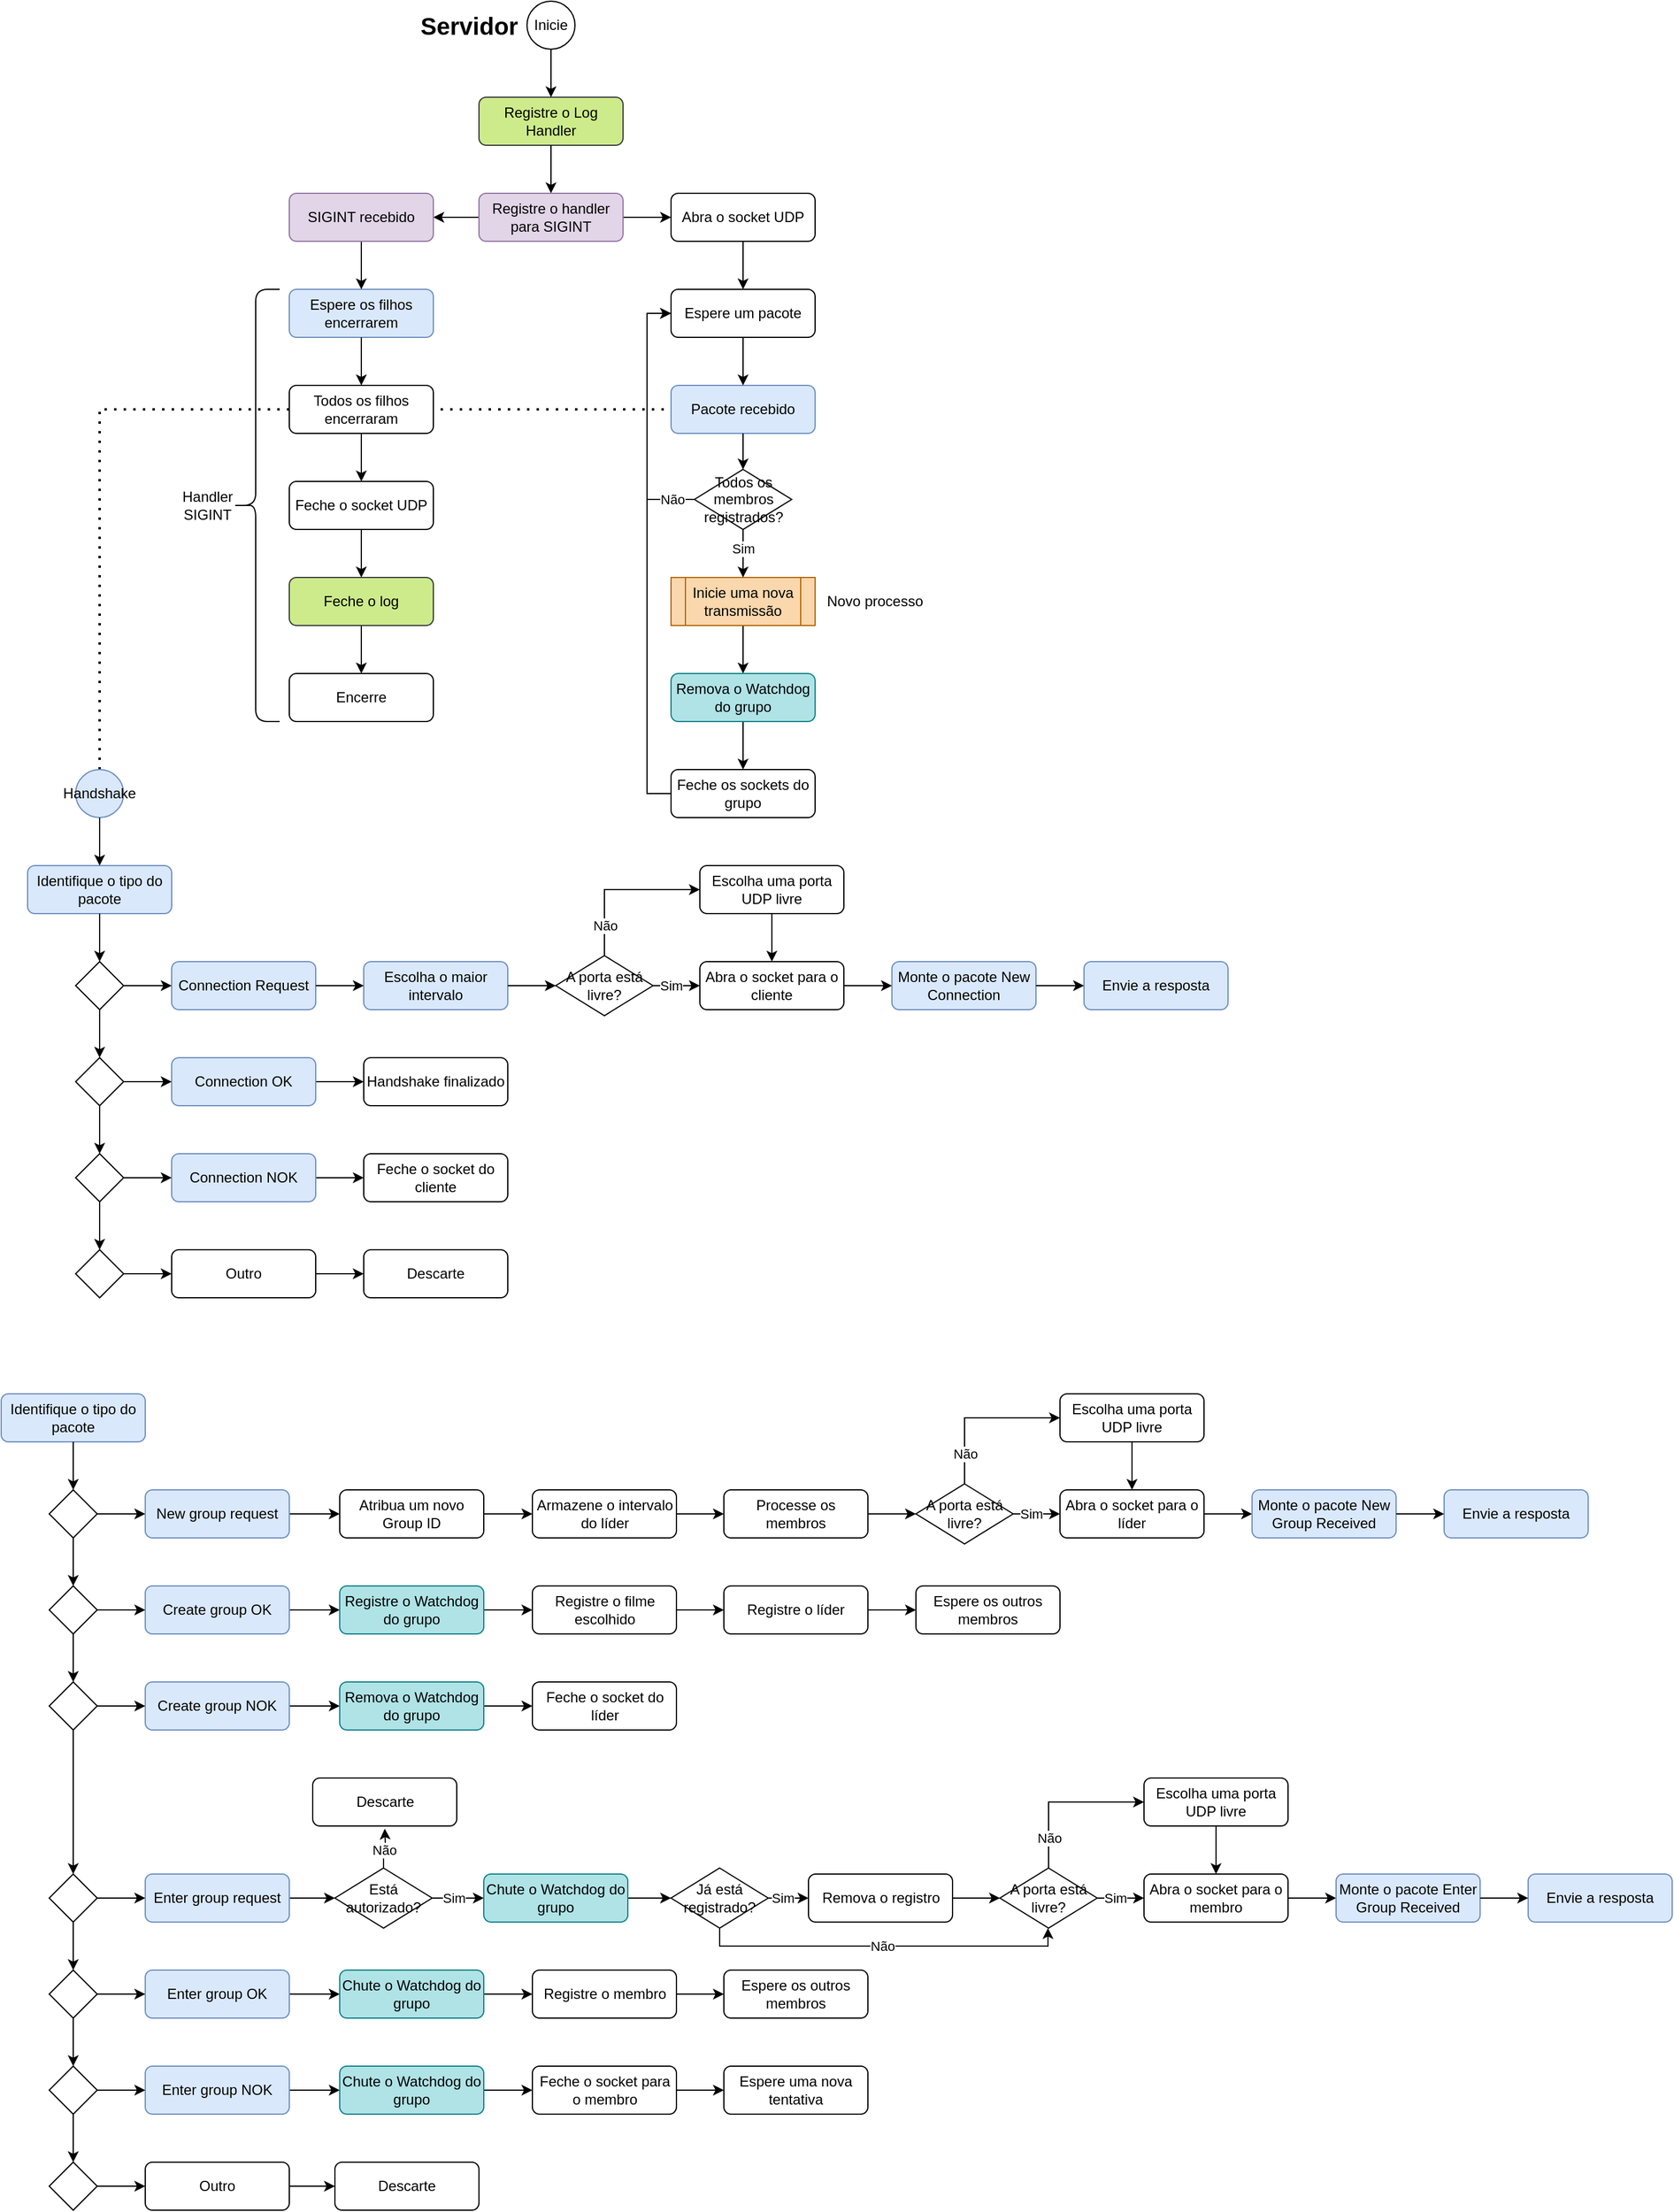 <mxfile version="22.0.4" type="github" pages="7">
  <diagram name="Servidor" id="ynFxNo4VnXaIg0oJXaSw">
    <mxGraphModel dx="2488" dy="918" grid="1" gridSize="10" guides="1" tooltips="1" connect="1" arrows="1" fold="1" page="1" pageScale="1" pageWidth="850" pageHeight="1100" math="0" shadow="0">
      <root>
        <mxCell id="0" />
        <mxCell id="1" parent="0" />
        <mxCell id="EJdmyIB4NEUONoIzDkA6-1" value="" style="endArrow=none;dashed=1;html=1;dashPattern=1 3;strokeWidth=2;rounded=0;entryX=0;entryY=0.5;entryDx=0;entryDy=0;exitX=0.5;exitY=0;exitDx=0;exitDy=0;" parent="1" source="yHKhRk6aSZDx0uUjEONO-1" target="COrj-0BqQYtJM2jaXJOM-24" edge="1">
          <mxGeometry width="50" height="50" relative="1" as="geometry">
            <mxPoint x="360" y="510" as="sourcePoint" />
            <mxPoint x="410" y="460" as="targetPoint" />
            <Array as="points">
              <mxPoint x="40" y="460" />
            </Array>
          </mxGeometry>
        </mxCell>
        <mxCell id="COrj-0BqQYtJM2jaXJOM-3" value="&lt;b&gt;&lt;font style=&quot;font-size: 20px;&quot;&gt;Servidor&lt;/font&gt;&lt;/b&gt;" style="text;html=1;strokeColor=none;fillColor=none;align=center;verticalAlign=middle;whiteSpace=wrap;rounded=0;" parent="1" vertex="1">
          <mxGeometry x="318" y="125" width="60" height="30" as="geometry" />
        </mxCell>
        <mxCell id="COrj-0BqQYtJM2jaXJOM-72" value="Inicie" style="ellipse;whiteSpace=wrap;html=1;" parent="1" vertex="1">
          <mxGeometry x="396" y="120" width="40" height="40" as="geometry" />
        </mxCell>
        <mxCell id="COrj-0BqQYtJM2jaXJOM-187" value="Registre o Log Handler" style="rounded=1;whiteSpace=wrap;html=1;fillColor=#cdeb8b;strokeColor=#36393d;" parent="1" vertex="1">
          <mxGeometry x="356" y="200" width="120" height="40" as="geometry" />
        </mxCell>
        <mxCell id="COrj-0BqQYtJM2jaXJOM-189" value="" style="edgeStyle=orthogonalEdgeStyle;rounded=0;orthogonalLoop=1;jettySize=auto;html=1;" parent="1" source="COrj-0BqQYtJM2jaXJOM-72" target="COrj-0BqQYtJM2jaXJOM-187" edge="1">
          <mxGeometry relative="1" as="geometry" />
        </mxCell>
        <mxCell id="qft5Hnbvip94xZei00_H-3" value="" style="edgeStyle=orthogonalEdgeStyle;rounded=0;orthogonalLoop=1;jettySize=auto;html=1;" parent="1" source="COrj-0BqQYtJM2jaXJOM-187" edge="1">
          <mxGeometry relative="1" as="geometry">
            <mxPoint x="416" y="280" as="targetPoint" />
          </mxGeometry>
        </mxCell>
        <mxCell id="COrj-0BqQYtJM2jaXJOM-4" value="Abra o socket UDP" style="rounded=1;whiteSpace=wrap;html=1;" parent="1" vertex="1">
          <mxGeometry x="516" y="280" width="120" height="40" as="geometry" />
        </mxCell>
        <mxCell id="COrj-0BqQYtJM2jaXJOM-7" value="Espere um pacote" style="rounded=1;whiteSpace=wrap;html=1;" parent="1" vertex="1">
          <mxGeometry x="516" y="360" width="120" height="40" as="geometry" />
        </mxCell>
        <mxCell id="COrj-0BqQYtJM2jaXJOM-67" style="edgeStyle=orthogonalEdgeStyle;rounded=0;orthogonalLoop=1;jettySize=auto;html=1;exitX=0.5;exitY=1;exitDx=0;exitDy=0;" parent="1" source="COrj-0BqQYtJM2jaXJOM-4" target="COrj-0BqQYtJM2jaXJOM-7" edge="1">
          <mxGeometry relative="1" as="geometry" />
        </mxCell>
        <mxCell id="COrj-0BqQYtJM2jaXJOM-24" value="Pacote recebido" style="rounded=1;whiteSpace=wrap;html=1;fillColor=#dae8fc;strokeColor=#6c8ebf;" parent="1" vertex="1">
          <mxGeometry x="516" y="440" width="120" height="40" as="geometry" />
        </mxCell>
        <mxCell id="COrj-0BqQYtJM2jaXJOM-76" value="" style="edgeStyle=orthogonalEdgeStyle;rounded=0;orthogonalLoop=1;jettySize=auto;html=1;" parent="1" source="COrj-0BqQYtJM2jaXJOM-7" target="COrj-0BqQYtJM2jaXJOM-24" edge="1">
          <mxGeometry relative="1" as="geometry" />
        </mxCell>
        <mxCell id="COrj-0BqQYtJM2jaXJOM-146" value="" style="edgeStyle=orthogonalEdgeStyle;rounded=0;orthogonalLoop=1;jettySize=auto;html=1;" parent="1" source="COrj-0BqQYtJM2jaXJOM-63" target="COrj-0BqQYtJM2jaXJOM-4" edge="1">
          <mxGeometry relative="1" as="geometry" />
        </mxCell>
        <mxCell id="EOavcQHXVRg6n_TCKv-p-11" style="edgeStyle=orthogonalEdgeStyle;rounded=0;orthogonalLoop=1;jettySize=auto;html=1;exitX=0;exitY=0.5;exitDx=0;exitDy=0;entryX=1;entryY=0.5;entryDx=0;entryDy=0;" parent="1" source="COrj-0BqQYtJM2jaXJOM-63" target="EOavcQHXVRg6n_TCKv-p-10" edge="1">
          <mxGeometry relative="1" as="geometry" />
        </mxCell>
        <mxCell id="COrj-0BqQYtJM2jaXJOM-63" value="Registre o handler para SIGINT" style="rounded=1;whiteSpace=wrap;html=1;fillColor=#e1d5e7;strokeColor=#9673a6;" parent="1" vertex="1">
          <mxGeometry x="356" y="280" width="120" height="40" as="geometry" />
        </mxCell>
        <mxCell id="0Xw0NmUvQIfr5MNFKiyh-8" style="edgeStyle=orthogonalEdgeStyle;rounded=0;orthogonalLoop=1;jettySize=auto;html=1;exitX=0.5;exitY=1;exitDx=0;exitDy=0;" edge="1" parent="1" source="COrj-0BqQYtJM2jaXJOM-144" target="0Xw0NmUvQIfr5MNFKiyh-7">
          <mxGeometry relative="1" as="geometry" />
        </mxCell>
        <mxCell id="COrj-0BqQYtJM2jaXJOM-144" value="Inicie uma nova transmissão" style="shape=process;whiteSpace=wrap;html=1;backgroundOutline=1;fillColor=#fad7ac;strokeColor=#b46504;" parent="1" vertex="1">
          <mxGeometry x="516" y="600" width="120" height="40" as="geometry" />
        </mxCell>
        <mxCell id="J2QjuuRLrta_Hf156Bu2-11" style="edgeStyle=orthogonalEdgeStyle;rounded=0;orthogonalLoop=1;jettySize=auto;html=1;exitX=0;exitY=0.5;exitDx=0;exitDy=0;entryX=0;entryY=0.5;entryDx=0;entryDy=0;" parent="1" source="J2QjuuRLrta_Hf156Bu2-1" target="COrj-0BqQYtJM2jaXJOM-7" edge="1">
          <mxGeometry relative="1" as="geometry" />
        </mxCell>
        <mxCell id="J2QjuuRLrta_Hf156Bu2-1" value="Feche os sockets do grupo" style="rounded=1;whiteSpace=wrap;html=1;" parent="1" vertex="1">
          <mxGeometry x="516" y="760" width="120" height="40" as="geometry" />
        </mxCell>
        <mxCell id="J2QjuuRLrta_Hf156Bu2-9" value="Sim" style="edgeStyle=orthogonalEdgeStyle;rounded=0;orthogonalLoop=1;jettySize=auto;html=1;exitX=0.5;exitY=1;exitDx=0;exitDy=0;entryX=0.5;entryY=0;entryDx=0;entryDy=0;" parent="1" source="J2QjuuRLrta_Hf156Bu2-6" target="COrj-0BqQYtJM2jaXJOM-144" edge="1">
          <mxGeometry x="-0.2" relative="1" as="geometry">
            <mxPoint as="offset" />
          </mxGeometry>
        </mxCell>
        <mxCell id="J2QjuuRLrta_Hf156Bu2-10" value="Não" style="edgeStyle=orthogonalEdgeStyle;rounded=0;orthogonalLoop=1;jettySize=auto;html=1;exitX=0;exitY=0.5;exitDx=0;exitDy=0;entryX=0;entryY=0.5;entryDx=0;entryDy=0;" parent="1" source="J2QjuuRLrta_Hf156Bu2-6" target="COrj-0BqQYtJM2jaXJOM-7" edge="1">
          <mxGeometry x="-0.822" relative="1" as="geometry">
            <mxPoint as="offset" />
          </mxGeometry>
        </mxCell>
        <mxCell id="J2QjuuRLrta_Hf156Bu2-6" value="Todos os membros registrados?" style="rhombus;whiteSpace=wrap;html=1;" parent="1" vertex="1">
          <mxGeometry x="535.5" y="510" width="81" height="50" as="geometry" />
        </mxCell>
        <mxCell id="J2QjuuRLrta_Hf156Bu2-7" value="" style="edgeStyle=orthogonalEdgeStyle;rounded=0;orthogonalLoop=1;jettySize=auto;html=1;" parent="1" source="COrj-0BqQYtJM2jaXJOM-24" target="J2QjuuRLrta_Hf156Bu2-6" edge="1">
          <mxGeometry relative="1" as="geometry" />
        </mxCell>
        <mxCell id="EOavcQHXVRg6n_TCKv-p-1" value="Encerre" style="rounded=1;whiteSpace=wrap;html=1;" parent="1" vertex="1">
          <mxGeometry x="198" y="680" width="120" height="40" as="geometry" />
        </mxCell>
        <mxCell id="EOavcQHXVRg6n_TCKv-p-2" value="" style="edgeStyle=orthogonalEdgeStyle;rounded=0;orthogonalLoop=1;jettySize=auto;html=1;" parent="1" source="EOavcQHXVRg6n_TCKv-p-3" target="EOavcQHXVRg6n_TCKv-p-9" edge="1">
          <mxGeometry relative="1" as="geometry" />
        </mxCell>
        <mxCell id="EOavcQHXVRg6n_TCKv-p-3" value="Feche o socket UDP" style="rounded=1;whiteSpace=wrap;html=1;" parent="1" vertex="1">
          <mxGeometry x="198" y="520" width="120" height="40" as="geometry" />
        </mxCell>
        <mxCell id="EOavcQHXVRg6n_TCKv-p-4" value="Espere os filhos encerrarem" style="rounded=1;whiteSpace=wrap;html=1;fillColor=#dae8fc;strokeColor=#6c8ebf;" parent="1" vertex="1">
          <mxGeometry x="198" y="360" width="120" height="40" as="geometry" />
        </mxCell>
        <mxCell id="EOavcQHXVRg6n_TCKv-p-5" value="" style="edgeStyle=orthogonalEdgeStyle;rounded=0;orthogonalLoop=1;jettySize=auto;html=1;" parent="1" source="EOavcQHXVRg6n_TCKv-p-6" target="EOavcQHXVRg6n_TCKv-p-3" edge="1">
          <mxGeometry relative="1" as="geometry" />
        </mxCell>
        <mxCell id="EOavcQHXVRg6n_TCKv-p-6" value="Todos os filhos encerraram" style="rounded=1;whiteSpace=wrap;html=1;" parent="1" vertex="1">
          <mxGeometry x="198" y="440" width="120" height="40" as="geometry" />
        </mxCell>
        <mxCell id="EOavcQHXVRg6n_TCKv-p-7" value="" style="edgeStyle=orthogonalEdgeStyle;rounded=0;orthogonalLoop=1;jettySize=auto;html=1;" parent="1" source="EOavcQHXVRg6n_TCKv-p-4" target="EOavcQHXVRg6n_TCKv-p-6" edge="1">
          <mxGeometry relative="1" as="geometry" />
        </mxCell>
        <mxCell id="EOavcQHXVRg6n_TCKv-p-8" value="" style="edgeStyle=orthogonalEdgeStyle;rounded=0;orthogonalLoop=1;jettySize=auto;html=1;" parent="1" source="EOavcQHXVRg6n_TCKv-p-9" target="EOavcQHXVRg6n_TCKv-p-1" edge="1">
          <mxGeometry relative="1" as="geometry" />
        </mxCell>
        <mxCell id="EOavcQHXVRg6n_TCKv-p-9" value="Feche o log" style="rounded=1;whiteSpace=wrap;html=1;fillColor=#cdeb8b;strokeColor=#36393d;" parent="1" vertex="1">
          <mxGeometry x="198" y="600" width="120" height="40" as="geometry" />
        </mxCell>
        <mxCell id="EOavcQHXVRg6n_TCKv-p-12" style="edgeStyle=orthogonalEdgeStyle;rounded=0;orthogonalLoop=1;jettySize=auto;html=1;exitX=0.5;exitY=1;exitDx=0;exitDy=0;entryX=0.5;entryY=0;entryDx=0;entryDy=0;" parent="1" source="EOavcQHXVRg6n_TCKv-p-10" target="EOavcQHXVRg6n_TCKv-p-4" edge="1">
          <mxGeometry relative="1" as="geometry" />
        </mxCell>
        <mxCell id="EOavcQHXVRg6n_TCKv-p-10" value="SIGINT recebido" style="rounded=1;whiteSpace=wrap;html=1;fillColor=#e1d5e7;strokeColor=#9673a6;" parent="1" vertex="1">
          <mxGeometry x="198" y="280" width="120" height="40" as="geometry" />
        </mxCell>
        <mxCell id="b0mKz9vQvpN4a8C5u8PS-3" value="" style="shape=curlyBracket;whiteSpace=wrap;html=1;rounded=1;labelPosition=left;verticalLabelPosition=middle;align=right;verticalAlign=middle;size=0.5;" parent="1" vertex="1">
          <mxGeometry x="150" y="360" width="40" height="360" as="geometry" />
        </mxCell>
        <mxCell id="b0mKz9vQvpN4a8C5u8PS-4" value="Handler SIGINT" style="text;html=1;strokeColor=none;fillColor=none;align=center;verticalAlign=middle;whiteSpace=wrap;rounded=0;" parent="1" vertex="1">
          <mxGeometry x="100" y="525" width="60" height="30" as="geometry" />
        </mxCell>
        <mxCell id="yHKhRk6aSZDx0uUjEONO-1" value="Handshake" style="ellipse;whiteSpace=wrap;html=1;fillColor=#dae8fc;strokeColor=#6c8ebf;" parent="1" vertex="1">
          <mxGeometry x="20" y="760" width="40" height="40" as="geometry" />
        </mxCell>
        <mxCell id="yHKhRk6aSZDx0uUjEONO-2" value="Identifique o tipo do pacote" style="rounded=1;whiteSpace=wrap;html=1;fillColor=#dae8fc;strokeColor=#6c8ebf;" parent="1" vertex="1">
          <mxGeometry x="-20" y="840" width="120" height="40" as="geometry" />
        </mxCell>
        <mxCell id="yHKhRk6aSZDx0uUjEONO-3" value="" style="edgeStyle=orthogonalEdgeStyle;rounded=0;orthogonalLoop=1;jettySize=auto;html=1;" parent="1" source="yHKhRk6aSZDx0uUjEONO-1" target="yHKhRk6aSZDx0uUjEONO-2" edge="1">
          <mxGeometry relative="1" as="geometry" />
        </mxCell>
        <mxCell id="yHKhRk6aSZDx0uUjEONO-4" value="" style="rhombus;whiteSpace=wrap;html=1;" parent="1" vertex="1">
          <mxGeometry x="20" y="920" width="40" height="40" as="geometry" />
        </mxCell>
        <mxCell id="yHKhRk6aSZDx0uUjEONO-6" value="" style="edgeStyle=orthogonalEdgeStyle;rounded=0;orthogonalLoop=1;jettySize=auto;html=1;" parent="1" source="yHKhRk6aSZDx0uUjEONO-2" target="yHKhRk6aSZDx0uUjEONO-4" edge="1">
          <mxGeometry relative="1" as="geometry" />
        </mxCell>
        <mxCell id="yHKhRk6aSZDx0uUjEONO-5" value="Connection Request" style="rounded=1;whiteSpace=wrap;html=1;fillColor=#dae8fc;strokeColor=#6c8ebf;" parent="1" vertex="1">
          <mxGeometry x="100" y="920" width="120" height="40" as="geometry" />
        </mxCell>
        <mxCell id="yHKhRk6aSZDx0uUjEONO-7" value="" style="edgeStyle=orthogonalEdgeStyle;rounded=0;orthogonalLoop=1;jettySize=auto;html=1;" parent="1" source="yHKhRk6aSZDx0uUjEONO-4" target="yHKhRk6aSZDx0uUjEONO-5" edge="1">
          <mxGeometry relative="1" as="geometry" />
        </mxCell>
        <mxCell id="IMM0z7eJbCI072ubaETF-4" style="edgeStyle=orthogonalEdgeStyle;rounded=0;orthogonalLoop=1;jettySize=auto;html=1;exitX=0.5;exitY=1;exitDx=0;exitDy=0;entryX=0.5;entryY=0;entryDx=0;entryDy=0;" parent="1" source="yHKhRk6aSZDx0uUjEONO-9" target="IMM0z7eJbCI072ubaETF-1" edge="1">
          <mxGeometry relative="1" as="geometry" />
        </mxCell>
        <mxCell id="yHKhRk6aSZDx0uUjEONO-9" value="" style="rhombus;whiteSpace=wrap;html=1;" parent="1" vertex="1">
          <mxGeometry x="20" y="1000" width="40" height="40" as="geometry" />
        </mxCell>
        <mxCell id="yHKhRk6aSZDx0uUjEONO-11" value="" style="edgeStyle=orthogonalEdgeStyle;rounded=0;orthogonalLoop=1;jettySize=auto;html=1;" parent="1" source="yHKhRk6aSZDx0uUjEONO-4" target="yHKhRk6aSZDx0uUjEONO-9" edge="1">
          <mxGeometry relative="1" as="geometry" />
        </mxCell>
        <mxCell id="GMGlItMAqmqIwBuhZVu5-1" style="edgeStyle=orthogonalEdgeStyle;rounded=0;orthogonalLoop=1;jettySize=auto;html=1;exitX=1;exitY=0.5;exitDx=0;exitDy=0;entryX=0;entryY=0.5;entryDx=0;entryDy=0;" parent="1" source="yHKhRk6aSZDx0uUjEONO-10" target="eMj8lCLuqtthMLuRCFK0-7" edge="1">
          <mxGeometry relative="1" as="geometry" />
        </mxCell>
        <mxCell id="yHKhRk6aSZDx0uUjEONO-10" value="Connection OK" style="rounded=1;whiteSpace=wrap;html=1;fillColor=#dae8fc;strokeColor=#6c8ebf;" parent="1" vertex="1">
          <mxGeometry x="100" y="1000" width="120" height="40" as="geometry" />
        </mxCell>
        <mxCell id="yHKhRk6aSZDx0uUjEONO-8" value="" style="edgeStyle=orthogonalEdgeStyle;rounded=0;orthogonalLoop=1;jettySize=auto;html=1;" parent="1" source="yHKhRk6aSZDx0uUjEONO-9" target="yHKhRk6aSZDx0uUjEONO-10" edge="1">
          <mxGeometry relative="1" as="geometry" />
        </mxCell>
        <mxCell id="yHKhRk6aSZDx0uUjEONO-25" value="Escolha o maior intervalo" style="rounded=1;whiteSpace=wrap;html=1;fillColor=#dae8fc;strokeColor=#6c8ebf;" parent="1" vertex="1">
          <mxGeometry x="260" y="920" width="120" height="40" as="geometry" />
        </mxCell>
        <mxCell id="eMj8lCLuqtthMLuRCFK0-50" value="" style="edgeStyle=orthogonalEdgeStyle;rounded=0;orthogonalLoop=1;jettySize=auto;html=1;" parent="1" source="yHKhRk6aSZDx0uUjEONO-5" target="yHKhRk6aSZDx0uUjEONO-25" edge="1">
          <mxGeometry relative="1" as="geometry" />
        </mxCell>
        <mxCell id="yHKhRk6aSZDx0uUjEONO-27" value="Monte o pacote New Connection" style="rounded=1;whiteSpace=wrap;html=1;fillColor=#dae8fc;strokeColor=#6c8ebf;" parent="1" vertex="1">
          <mxGeometry x="700" y="920" width="120" height="40" as="geometry" />
        </mxCell>
        <mxCell id="yHKhRk6aSZDx0uUjEONO-29" value="Envie a resposta" style="rounded=1;whiteSpace=wrap;html=1;fillColor=#dae8fc;strokeColor=#6c8ebf;" parent="1" vertex="1">
          <mxGeometry x="860" y="920" width="120" height="40" as="geometry" />
        </mxCell>
        <mxCell id="yHKhRk6aSZDx0uUjEONO-30" value="" style="edgeStyle=orthogonalEdgeStyle;rounded=0;orthogonalLoop=1;jettySize=auto;html=1;" parent="1" source="yHKhRk6aSZDx0uUjEONO-27" target="yHKhRk6aSZDx0uUjEONO-29" edge="1">
          <mxGeometry relative="1" as="geometry" />
        </mxCell>
        <mxCell id="eMj8lCLuqtthMLuRCFK0-7" value="Handshake finalizado" style="rounded=1;whiteSpace=wrap;html=1;" parent="1" vertex="1">
          <mxGeometry x="260" y="1000" width="120" height="40" as="geometry" />
        </mxCell>
        <mxCell id="eMj8lCLuqtthMLuRCFK0-23" value="" style="rhombus;whiteSpace=wrap;html=1;" parent="1" vertex="1">
          <mxGeometry x="20" y="1160" width="40" height="40" as="geometry" />
        </mxCell>
        <mxCell id="eMj8lCLuqtthMLuRCFK0-24" value="Outro" style="rounded=1;whiteSpace=wrap;html=1;" parent="1" vertex="1">
          <mxGeometry x="100" y="1160" width="120" height="40" as="geometry" />
        </mxCell>
        <mxCell id="eMj8lCLuqtthMLuRCFK0-26" value="" style="edgeStyle=orthogonalEdgeStyle;rounded=0;orthogonalLoop=1;jettySize=auto;html=1;" parent="1" source="eMj8lCLuqtthMLuRCFK0-23" target="eMj8lCLuqtthMLuRCFK0-24" edge="1">
          <mxGeometry relative="1" as="geometry" />
        </mxCell>
        <mxCell id="eMj8lCLuqtthMLuRCFK0-27" value="Descarte" style="rounded=1;whiteSpace=wrap;html=1;" parent="1" vertex="1">
          <mxGeometry x="260" y="1160" width="120" height="40" as="geometry" />
        </mxCell>
        <mxCell id="eMj8lCLuqtthMLuRCFK0-28" style="edgeStyle=orthogonalEdgeStyle;rounded=0;orthogonalLoop=1;jettySize=auto;html=1;entryX=0;entryY=0.5;entryDx=0;entryDy=0;" parent="1" source="eMj8lCLuqtthMLuRCFK0-24" target="eMj8lCLuqtthMLuRCFK0-27" edge="1">
          <mxGeometry relative="1" as="geometry" />
        </mxCell>
        <mxCell id="eMj8lCLuqtthMLuRCFK0-54" value="A porta está livre?" style="rhombus;whiteSpace=wrap;html=1;" parent="1" vertex="1">
          <mxGeometry x="420" y="915" width="81" height="50" as="geometry" />
        </mxCell>
        <mxCell id="eMj8lCLuqtthMLuRCFK0-58" style="edgeStyle=orthogonalEdgeStyle;rounded=0;orthogonalLoop=1;jettySize=auto;html=1;" parent="1" source="yHKhRk6aSZDx0uUjEONO-25" target="eMj8lCLuqtthMLuRCFK0-54" edge="1">
          <mxGeometry relative="1" as="geometry" />
        </mxCell>
        <mxCell id="eMj8lCLuqtthMLuRCFK0-59" style="edgeStyle=orthogonalEdgeStyle;rounded=0;orthogonalLoop=1;jettySize=auto;html=1;" parent="1" source="eMj8lCLuqtthMLuRCFK0-55" target="yHKhRk6aSZDx0uUjEONO-27" edge="1">
          <mxGeometry relative="1" as="geometry" />
        </mxCell>
        <mxCell id="eMj8lCLuqtthMLuRCFK0-55" value="Abra o socket para o cliente" style="rounded=1;whiteSpace=wrap;html=1;" parent="1" vertex="1">
          <mxGeometry x="540" y="920" width="120" height="40" as="geometry" />
        </mxCell>
        <mxCell id="eMj8lCLuqtthMLuRCFK0-51" value="" style="edgeStyle=orthogonalEdgeStyle;rounded=0;orthogonalLoop=1;jettySize=auto;html=1;" parent="1" source="eMj8lCLuqtthMLuRCFK0-54" target="eMj8lCLuqtthMLuRCFK0-55" edge="1">
          <mxGeometry relative="1" as="geometry">
            <Array as="points">
              <mxPoint x="520" y="940" />
              <mxPoint x="520" y="940" />
            </Array>
          </mxGeometry>
        </mxCell>
        <mxCell id="eMj8lCLuqtthMLuRCFK0-52" value="Sim" style="edgeLabel;html=1;align=center;verticalAlign=middle;resizable=0;points=[];" parent="eMj8lCLuqtthMLuRCFK0-51" vertex="1" connectable="0">
          <mxGeometry x="-0.067" relative="1" as="geometry">
            <mxPoint x="-3" as="offset" />
          </mxGeometry>
        </mxCell>
        <mxCell id="xJJcF3etG1mIw8to9cST-6" value="" style="edgeStyle=orthogonalEdgeStyle;rounded=0;orthogonalLoop=1;jettySize=auto;html=1;" parent="1" source="eMj8lCLuqtthMLuRCFK0-57" target="eMj8lCLuqtthMLuRCFK0-55" edge="1">
          <mxGeometry relative="1" as="geometry" />
        </mxCell>
        <mxCell id="eMj8lCLuqtthMLuRCFK0-57" value="Escolha uma porta UDP livre" style="rounded=1;whiteSpace=wrap;html=1;" parent="1" vertex="1">
          <mxGeometry x="540" y="840" width="120" height="40" as="geometry" />
        </mxCell>
        <mxCell id="xJJcF3etG1mIw8to9cST-5" value="Não" style="edgeStyle=orthogonalEdgeStyle;rounded=0;orthogonalLoop=1;jettySize=auto;html=1;exitX=0.5;exitY=0;exitDx=0;exitDy=0;entryX=0;entryY=0.5;entryDx=0;entryDy=0;" parent="1" source="eMj8lCLuqtthMLuRCFK0-54" target="eMj8lCLuqtthMLuRCFK0-57" edge="1">
          <mxGeometry x="-0.628" relative="1" as="geometry">
            <mxPoint as="offset" />
          </mxGeometry>
        </mxCell>
        <mxCell id="IMM0z7eJbCI072ubaETF-7" style="edgeStyle=orthogonalEdgeStyle;rounded=0;orthogonalLoop=1;jettySize=auto;html=1;exitX=0.5;exitY=1;exitDx=0;exitDy=0;entryX=0.5;entryY=0;entryDx=0;entryDy=0;" parent="1" source="IMM0z7eJbCI072ubaETF-1" target="eMj8lCLuqtthMLuRCFK0-23" edge="1">
          <mxGeometry relative="1" as="geometry" />
        </mxCell>
        <mxCell id="IMM0z7eJbCI072ubaETF-1" value="" style="rhombus;whiteSpace=wrap;html=1;" parent="1" vertex="1">
          <mxGeometry x="20" y="1080" width="40" height="40" as="geometry" />
        </mxCell>
        <mxCell id="IMM0z7eJbCI072ubaETF-6" style="edgeStyle=orthogonalEdgeStyle;rounded=0;orthogonalLoop=1;jettySize=auto;html=1;exitX=1;exitY=0.5;exitDx=0;exitDy=0;" parent="1" source="IMM0z7eJbCI072ubaETF-2" target="IMM0z7eJbCI072ubaETF-5" edge="1">
          <mxGeometry relative="1" as="geometry" />
        </mxCell>
        <mxCell id="IMM0z7eJbCI072ubaETF-2" value="Connection NOK" style="rounded=1;whiteSpace=wrap;html=1;fillColor=#dae8fc;strokeColor=#6c8ebf;" parent="1" vertex="1">
          <mxGeometry x="100" y="1080" width="120" height="40" as="geometry" />
        </mxCell>
        <mxCell id="IMM0z7eJbCI072ubaETF-3" value="" style="edgeStyle=orthogonalEdgeStyle;rounded=0;orthogonalLoop=1;jettySize=auto;html=1;" parent="1" source="IMM0z7eJbCI072ubaETF-1" target="IMM0z7eJbCI072ubaETF-2" edge="1">
          <mxGeometry relative="1" as="geometry" />
        </mxCell>
        <mxCell id="IMM0z7eJbCI072ubaETF-5" value="Feche o socket do cliente" style="rounded=1;whiteSpace=wrap;html=1;" parent="1" vertex="1">
          <mxGeometry x="260" y="1080" width="120" height="40" as="geometry" />
        </mxCell>
        <mxCell id="JMDeXmowXX2oRQuS-4Mw-1" value="Novo processo" style="text;html=1;strokeColor=none;fillColor=none;align=center;verticalAlign=middle;whiteSpace=wrap;rounded=0;" parent="1" vertex="1">
          <mxGeometry x="636" y="605" width="100" height="30" as="geometry" />
        </mxCell>
        <mxCell id="oaPcfb_aucjhU2SOrgym-1" value="Identifique o tipo do pacote" style="rounded=1;whiteSpace=wrap;html=1;fillColor=#dae8fc;strokeColor=#6c8ebf;" vertex="1" parent="1">
          <mxGeometry x="-42" y="1280" width="120" height="40" as="geometry" />
        </mxCell>
        <mxCell id="oaPcfb_aucjhU2SOrgym-2" value="" style="rhombus;whiteSpace=wrap;html=1;" vertex="1" parent="1">
          <mxGeometry x="-2" y="1360" width="40" height="40" as="geometry" />
        </mxCell>
        <mxCell id="oaPcfb_aucjhU2SOrgym-3" value="" style="edgeStyle=orthogonalEdgeStyle;rounded=0;orthogonalLoop=1;jettySize=auto;html=1;" edge="1" parent="1" source="oaPcfb_aucjhU2SOrgym-1" target="oaPcfb_aucjhU2SOrgym-2">
          <mxGeometry relative="1" as="geometry" />
        </mxCell>
        <mxCell id="oaPcfb_aucjhU2SOrgym-35" style="edgeStyle=orthogonalEdgeStyle;rounded=0;orthogonalLoop=1;jettySize=auto;html=1;exitX=1;exitY=0.5;exitDx=0;exitDy=0;" edge="1" parent="1" source="oaPcfb_aucjhU2SOrgym-4" target="oaPcfb_aucjhU2SOrgym-34">
          <mxGeometry relative="1" as="geometry" />
        </mxCell>
        <mxCell id="oaPcfb_aucjhU2SOrgym-4" value="New group request" style="rounded=1;whiteSpace=wrap;html=1;fillColor=#dae8fc;strokeColor=#6c8ebf;" vertex="1" parent="1">
          <mxGeometry x="78" y="1360" width="120" height="40" as="geometry" />
        </mxCell>
        <mxCell id="oaPcfb_aucjhU2SOrgym-5" value="" style="edgeStyle=orthogonalEdgeStyle;rounded=0;orthogonalLoop=1;jettySize=auto;html=1;" edge="1" parent="1" source="oaPcfb_aucjhU2SOrgym-2" target="oaPcfb_aucjhU2SOrgym-4">
          <mxGeometry relative="1" as="geometry" />
        </mxCell>
        <mxCell id="oaPcfb_aucjhU2SOrgym-6" style="edgeStyle=orthogonalEdgeStyle;rounded=0;orthogonalLoop=1;jettySize=auto;html=1;exitX=0.5;exitY=1;exitDx=0;exitDy=0;entryX=0.5;entryY=0;entryDx=0;entryDy=0;" edge="1" parent="1" source="oaPcfb_aucjhU2SOrgym-7" target="oaPcfb_aucjhU2SOrgym-15">
          <mxGeometry relative="1" as="geometry" />
        </mxCell>
        <mxCell id="oaPcfb_aucjhU2SOrgym-7" value="" style="rhombus;whiteSpace=wrap;html=1;" vertex="1" parent="1">
          <mxGeometry x="-2" y="1440" width="40" height="40" as="geometry" />
        </mxCell>
        <mxCell id="oaPcfb_aucjhU2SOrgym-8" value="" style="edgeStyle=orthogonalEdgeStyle;rounded=0;orthogonalLoop=1;jettySize=auto;html=1;" edge="1" parent="1" source="oaPcfb_aucjhU2SOrgym-2" target="oaPcfb_aucjhU2SOrgym-7">
          <mxGeometry relative="1" as="geometry" />
        </mxCell>
        <mxCell id="L_7fKBITwJA6QyuvXbMa-3" value="" style="edgeStyle=orthogonalEdgeStyle;rounded=0;orthogonalLoop=1;jettySize=auto;html=1;" edge="1" parent="1" source="oaPcfb_aucjhU2SOrgym-9" target="L_7fKBITwJA6QyuvXbMa-1">
          <mxGeometry relative="1" as="geometry" />
        </mxCell>
        <mxCell id="oaPcfb_aucjhU2SOrgym-9" value="Create group OK" style="rounded=1;whiteSpace=wrap;html=1;fillColor=#dae8fc;strokeColor=#6c8ebf;" vertex="1" parent="1">
          <mxGeometry x="78" y="1440" width="120" height="40" as="geometry" />
        </mxCell>
        <mxCell id="oaPcfb_aucjhU2SOrgym-10" value="" style="edgeStyle=orthogonalEdgeStyle;rounded=0;orthogonalLoop=1;jettySize=auto;html=1;" edge="1" parent="1" source="oaPcfb_aucjhU2SOrgym-7" target="oaPcfb_aucjhU2SOrgym-9">
          <mxGeometry relative="1" as="geometry" />
        </mxCell>
        <mxCell id="oaPcfb_aucjhU2SOrgym-11" value="" style="rhombus;whiteSpace=wrap;html=1;" vertex="1" parent="1">
          <mxGeometry x="-2" y="1920" width="40" height="40" as="geometry" />
        </mxCell>
        <mxCell id="oaPcfb_aucjhU2SOrgym-32" style="edgeStyle=orthogonalEdgeStyle;rounded=0;orthogonalLoop=1;jettySize=auto;html=1;exitX=1;exitY=0.5;exitDx=0;exitDy=0;entryX=0;entryY=0.5;entryDx=0;entryDy=0;" edge="1" parent="1" source="oaPcfb_aucjhU2SOrgym-12" target="oaPcfb_aucjhU2SOrgym-31">
          <mxGeometry relative="1" as="geometry" />
        </mxCell>
        <mxCell id="oaPcfb_aucjhU2SOrgym-12" value="Outro" style="rounded=1;whiteSpace=wrap;html=1;" vertex="1" parent="1">
          <mxGeometry x="78" y="1920" width="120" height="40" as="geometry" />
        </mxCell>
        <mxCell id="oaPcfb_aucjhU2SOrgym-13" value="" style="edgeStyle=orthogonalEdgeStyle;rounded=0;orthogonalLoop=1;jettySize=auto;html=1;" edge="1" parent="1" source="oaPcfb_aucjhU2SOrgym-11" target="oaPcfb_aucjhU2SOrgym-12">
          <mxGeometry relative="1" as="geometry" />
        </mxCell>
        <mxCell id="oaPcfb_aucjhU2SOrgym-21" value="" style="edgeStyle=orthogonalEdgeStyle;rounded=0;orthogonalLoop=1;jettySize=auto;html=1;" edge="1" parent="1" source="oaPcfb_aucjhU2SOrgym-15" target="oaPcfb_aucjhU2SOrgym-18">
          <mxGeometry relative="1" as="geometry" />
        </mxCell>
        <mxCell id="oaPcfb_aucjhU2SOrgym-15" value="" style="rhombus;whiteSpace=wrap;html=1;" vertex="1" parent="1">
          <mxGeometry x="-2" y="1520" width="40" height="40" as="geometry" />
        </mxCell>
        <mxCell id="0Xw0NmUvQIfr5MNFKiyh-11" value="" style="edgeStyle=orthogonalEdgeStyle;rounded=0;orthogonalLoop=1;jettySize=auto;html=1;" edge="1" parent="1" source="oaPcfb_aucjhU2SOrgym-16" target="0Xw0NmUvQIfr5MNFKiyh-10">
          <mxGeometry relative="1" as="geometry" />
        </mxCell>
        <mxCell id="oaPcfb_aucjhU2SOrgym-16" value="Create group NOK" style="rounded=1;whiteSpace=wrap;html=1;fillColor=#dae8fc;strokeColor=#6c8ebf;" vertex="1" parent="1">
          <mxGeometry x="78" y="1520" width="120" height="40" as="geometry" />
        </mxCell>
        <mxCell id="oaPcfb_aucjhU2SOrgym-17" value="" style="edgeStyle=orthogonalEdgeStyle;rounded=0;orthogonalLoop=1;jettySize=auto;html=1;" edge="1" parent="1" source="oaPcfb_aucjhU2SOrgym-15" target="oaPcfb_aucjhU2SOrgym-16">
          <mxGeometry relative="1" as="geometry" />
        </mxCell>
        <mxCell id="0Xw0NmUvQIfr5MNFKiyh-41" style="edgeStyle=orthogonalEdgeStyle;rounded=0;orthogonalLoop=1;jettySize=auto;html=1;entryX=0.5;entryY=0;entryDx=0;entryDy=0;" edge="1" parent="1" source="oaPcfb_aucjhU2SOrgym-18" target="oaPcfb_aucjhU2SOrgym-22">
          <mxGeometry relative="1" as="geometry" />
        </mxCell>
        <mxCell id="oaPcfb_aucjhU2SOrgym-18" value="" style="rhombus;whiteSpace=wrap;html=1;" vertex="1" parent="1">
          <mxGeometry x="-2" y="1680" width="40" height="40" as="geometry" />
        </mxCell>
        <mxCell id="0Xw0NmUvQIfr5MNFKiyh-15" value="" style="edgeStyle=orthogonalEdgeStyle;rounded=0;orthogonalLoop=1;jettySize=auto;html=1;" edge="1" parent="1" source="oaPcfb_aucjhU2SOrgym-19" target="0Xw0NmUvQIfr5MNFKiyh-14">
          <mxGeometry relative="1" as="geometry" />
        </mxCell>
        <mxCell id="oaPcfb_aucjhU2SOrgym-19" value="Enter group request" style="rounded=1;whiteSpace=wrap;html=1;fillColor=#dae8fc;strokeColor=#6c8ebf;" vertex="1" parent="1">
          <mxGeometry x="78" y="1680" width="120" height="40" as="geometry" />
        </mxCell>
        <mxCell id="oaPcfb_aucjhU2SOrgym-20" value="" style="edgeStyle=orthogonalEdgeStyle;rounded=0;orthogonalLoop=1;jettySize=auto;html=1;" edge="1" parent="1" source="oaPcfb_aucjhU2SOrgym-18" target="oaPcfb_aucjhU2SOrgym-19">
          <mxGeometry relative="1" as="geometry" />
        </mxCell>
        <mxCell id="oaPcfb_aucjhU2SOrgym-29" style="edgeStyle=orthogonalEdgeStyle;rounded=0;orthogonalLoop=1;jettySize=auto;html=1;exitX=0.5;exitY=1;exitDx=0;exitDy=0;entryX=0.5;entryY=0;entryDx=0;entryDy=0;" edge="1" parent="1" source="oaPcfb_aucjhU2SOrgym-22" target="oaPcfb_aucjhU2SOrgym-26">
          <mxGeometry relative="1" as="geometry" />
        </mxCell>
        <mxCell id="oaPcfb_aucjhU2SOrgym-22" value="" style="rhombus;whiteSpace=wrap;html=1;" vertex="1" parent="1">
          <mxGeometry x="-2" y="1760" width="40" height="40" as="geometry" />
        </mxCell>
        <mxCell id="vVLW29fW4FGLw3QUVE8Y-2" value="" style="edgeStyle=orthogonalEdgeStyle;rounded=0;orthogonalLoop=1;jettySize=auto;html=1;" edge="1" parent="1" source="oaPcfb_aucjhU2SOrgym-23" target="vVLW29fW4FGLw3QUVE8Y-1">
          <mxGeometry relative="1" as="geometry" />
        </mxCell>
        <mxCell id="oaPcfb_aucjhU2SOrgym-23" value="Enter group OK" style="rounded=1;whiteSpace=wrap;html=1;fillColor=#dae8fc;strokeColor=#6c8ebf;" vertex="1" parent="1">
          <mxGeometry x="78" y="1760" width="120" height="40" as="geometry" />
        </mxCell>
        <mxCell id="oaPcfb_aucjhU2SOrgym-24" value="" style="edgeStyle=orthogonalEdgeStyle;rounded=0;orthogonalLoop=1;jettySize=auto;html=1;" edge="1" parent="1" source="oaPcfb_aucjhU2SOrgym-22" target="oaPcfb_aucjhU2SOrgym-23">
          <mxGeometry relative="1" as="geometry" />
        </mxCell>
        <mxCell id="oaPcfb_aucjhU2SOrgym-30" style="edgeStyle=orthogonalEdgeStyle;rounded=0;orthogonalLoop=1;jettySize=auto;html=1;exitX=0.5;exitY=1;exitDx=0;exitDy=0;" edge="1" parent="1" source="oaPcfb_aucjhU2SOrgym-26" target="oaPcfb_aucjhU2SOrgym-11">
          <mxGeometry relative="1" as="geometry" />
        </mxCell>
        <mxCell id="oaPcfb_aucjhU2SOrgym-26" value="" style="rhombus;whiteSpace=wrap;html=1;" vertex="1" parent="1">
          <mxGeometry x="-2" y="1840" width="40" height="40" as="geometry" />
        </mxCell>
        <mxCell id="vVLW29fW4FGLw3QUVE8Y-8" value="" style="edgeStyle=orthogonalEdgeStyle;rounded=0;orthogonalLoop=1;jettySize=auto;html=1;" edge="1" parent="1" source="oaPcfb_aucjhU2SOrgym-27" target="vVLW29fW4FGLw3QUVE8Y-7">
          <mxGeometry relative="1" as="geometry" />
        </mxCell>
        <mxCell id="oaPcfb_aucjhU2SOrgym-27" value="Enter group NOK" style="rounded=1;whiteSpace=wrap;html=1;fillColor=#dae8fc;strokeColor=#6c8ebf;" vertex="1" parent="1">
          <mxGeometry x="78" y="1840" width="120" height="40" as="geometry" />
        </mxCell>
        <mxCell id="oaPcfb_aucjhU2SOrgym-28" value="" style="edgeStyle=orthogonalEdgeStyle;rounded=0;orthogonalLoop=1;jettySize=auto;html=1;" edge="1" parent="1" source="oaPcfb_aucjhU2SOrgym-26" target="oaPcfb_aucjhU2SOrgym-27">
          <mxGeometry relative="1" as="geometry" />
        </mxCell>
        <mxCell id="oaPcfb_aucjhU2SOrgym-31" value="Descarte" style="rounded=1;whiteSpace=wrap;html=1;" vertex="1" parent="1">
          <mxGeometry x="236" y="1920" width="120" height="40" as="geometry" />
        </mxCell>
        <mxCell id="oaPcfb_aucjhU2SOrgym-37" style="edgeStyle=orthogonalEdgeStyle;rounded=0;orthogonalLoop=1;jettySize=auto;html=1;exitX=1;exitY=0.5;exitDx=0;exitDy=0;" edge="1" parent="1" source="oaPcfb_aucjhU2SOrgym-34" target="oaPcfb_aucjhU2SOrgym-36">
          <mxGeometry relative="1" as="geometry" />
        </mxCell>
        <mxCell id="oaPcfb_aucjhU2SOrgym-34" value="Atribua um novo Group ID" style="rounded=1;whiteSpace=wrap;html=1;" vertex="1" parent="1">
          <mxGeometry x="240" y="1360" width="120" height="40" as="geometry" />
        </mxCell>
        <mxCell id="oaPcfb_aucjhU2SOrgym-39" style="edgeStyle=orthogonalEdgeStyle;rounded=0;orthogonalLoop=1;jettySize=auto;html=1;exitX=1;exitY=0.5;exitDx=0;exitDy=0;" edge="1" parent="1" source="oaPcfb_aucjhU2SOrgym-36">
          <mxGeometry relative="1" as="geometry">
            <mxPoint x="560" y="1380" as="targetPoint" />
          </mxGeometry>
        </mxCell>
        <mxCell id="oaPcfb_aucjhU2SOrgym-36" value="Armazene o intervalo do líder" style="rounded=1;whiteSpace=wrap;html=1;" vertex="1" parent="1">
          <mxGeometry x="400.5" y="1360" width="120" height="40" as="geometry" />
        </mxCell>
        <mxCell id="oaPcfb_aucjhU2SOrgym-48" style="edgeStyle=orthogonalEdgeStyle;rounded=0;orthogonalLoop=1;jettySize=auto;html=1;exitX=1;exitY=0.5;exitDx=0;exitDy=0;entryX=0;entryY=0.5;entryDx=0;entryDy=0;" edge="1" parent="1" source="oaPcfb_aucjhU2SOrgym-40" target="oaPcfb_aucjhU2SOrgym-41">
          <mxGeometry relative="1" as="geometry" />
        </mxCell>
        <mxCell id="oaPcfb_aucjhU2SOrgym-40" value="Processe os membros" style="rounded=1;whiteSpace=wrap;html=1;" vertex="1" parent="1">
          <mxGeometry x="560" y="1360" width="120" height="40" as="geometry" />
        </mxCell>
        <mxCell id="oaPcfb_aucjhU2SOrgym-41" value="A porta está livre?" style="rhombus;whiteSpace=wrap;html=1;" vertex="1" parent="1">
          <mxGeometry x="720" y="1355" width="81" height="50" as="geometry" />
        </mxCell>
        <mxCell id="oaPcfb_aucjhU2SOrgym-52" style="edgeStyle=orthogonalEdgeStyle;rounded=0;orthogonalLoop=1;jettySize=auto;html=1;exitX=1;exitY=0.5;exitDx=0;exitDy=0;entryX=0;entryY=0.5;entryDx=0;entryDy=0;" edge="1" parent="1" source="oaPcfb_aucjhU2SOrgym-42" target="oaPcfb_aucjhU2SOrgym-49">
          <mxGeometry relative="1" as="geometry" />
        </mxCell>
        <mxCell id="oaPcfb_aucjhU2SOrgym-42" value="Abra o socket para o líder" style="rounded=1;whiteSpace=wrap;html=1;" vertex="1" parent="1">
          <mxGeometry x="840" y="1360" width="120" height="40" as="geometry" />
        </mxCell>
        <mxCell id="oaPcfb_aucjhU2SOrgym-43" value="" style="edgeStyle=orthogonalEdgeStyle;rounded=0;orthogonalLoop=1;jettySize=auto;html=1;" edge="1" parent="1" source="oaPcfb_aucjhU2SOrgym-41" target="oaPcfb_aucjhU2SOrgym-42">
          <mxGeometry relative="1" as="geometry">
            <Array as="points">
              <mxPoint x="820" y="1380" />
              <mxPoint x="820" y="1380" />
            </Array>
          </mxGeometry>
        </mxCell>
        <mxCell id="oaPcfb_aucjhU2SOrgym-44" value="Sim" style="edgeLabel;html=1;align=center;verticalAlign=middle;resizable=0;points=[];" vertex="1" connectable="0" parent="oaPcfb_aucjhU2SOrgym-43">
          <mxGeometry x="-0.067" relative="1" as="geometry">
            <mxPoint x="-3" as="offset" />
          </mxGeometry>
        </mxCell>
        <mxCell id="oaPcfb_aucjhU2SOrgym-45" value="" style="edgeStyle=orthogonalEdgeStyle;rounded=0;orthogonalLoop=1;jettySize=auto;html=1;" edge="1" parent="1" source="oaPcfb_aucjhU2SOrgym-46" target="oaPcfb_aucjhU2SOrgym-42">
          <mxGeometry relative="1" as="geometry" />
        </mxCell>
        <mxCell id="oaPcfb_aucjhU2SOrgym-46" value="Escolha uma porta UDP livre" style="rounded=1;whiteSpace=wrap;html=1;" vertex="1" parent="1">
          <mxGeometry x="840" y="1280" width="120" height="40" as="geometry" />
        </mxCell>
        <mxCell id="oaPcfb_aucjhU2SOrgym-47" value="Não" style="edgeStyle=orthogonalEdgeStyle;rounded=0;orthogonalLoop=1;jettySize=auto;html=1;exitX=0.5;exitY=0;exitDx=0;exitDy=0;entryX=0;entryY=0.5;entryDx=0;entryDy=0;" edge="1" parent="1" source="oaPcfb_aucjhU2SOrgym-41" target="oaPcfb_aucjhU2SOrgym-46">
          <mxGeometry x="-0.628" relative="1" as="geometry">
            <mxPoint as="offset" />
          </mxGeometry>
        </mxCell>
        <mxCell id="oaPcfb_aucjhU2SOrgym-49" value="Monte o pacote New Group Received" style="rounded=1;whiteSpace=wrap;html=1;fillColor=#dae8fc;strokeColor=#6c8ebf;" vertex="1" parent="1">
          <mxGeometry x="1000" y="1360" width="120" height="40" as="geometry" />
        </mxCell>
        <mxCell id="oaPcfb_aucjhU2SOrgym-50" value="Envie a resposta" style="rounded=1;whiteSpace=wrap;html=1;fillColor=#dae8fc;strokeColor=#6c8ebf;" vertex="1" parent="1">
          <mxGeometry x="1160" y="1360" width="120" height="40" as="geometry" />
        </mxCell>
        <mxCell id="oaPcfb_aucjhU2SOrgym-51" value="" style="edgeStyle=orthogonalEdgeStyle;rounded=0;orthogonalLoop=1;jettySize=auto;html=1;" edge="1" parent="1" source="oaPcfb_aucjhU2SOrgym-49" target="oaPcfb_aucjhU2SOrgym-50">
          <mxGeometry relative="1" as="geometry" />
        </mxCell>
        <mxCell id="0Xw0NmUvQIfr5MNFKiyh-2" style="edgeStyle=orthogonalEdgeStyle;rounded=0;orthogonalLoop=1;jettySize=auto;html=1;exitX=1;exitY=0.5;exitDx=0;exitDy=0;" edge="1" parent="1" source="L_7fKBITwJA6QyuvXbMa-1" target="0Xw0NmUvQIfr5MNFKiyh-1">
          <mxGeometry relative="1" as="geometry" />
        </mxCell>
        <mxCell id="L_7fKBITwJA6QyuvXbMa-1" value="Registre o Watchdog do grupo" style="rounded=1;whiteSpace=wrap;html=1;fillColor=#b0e3e6;strokeColor=#0e8088;" vertex="1" parent="1">
          <mxGeometry x="240" y="1440" width="120" height="40" as="geometry" />
        </mxCell>
        <mxCell id="vVLW29fW4FGLw3QUVE8Y-13" value="" style="edgeStyle=orthogonalEdgeStyle;rounded=0;orthogonalLoop=1;jettySize=auto;html=1;" edge="1" parent="1" source="0Xw0NmUvQIfr5MNFKiyh-1" target="vVLW29fW4FGLw3QUVE8Y-12">
          <mxGeometry relative="1" as="geometry" />
        </mxCell>
        <mxCell id="0Xw0NmUvQIfr5MNFKiyh-1" value="Registre o filme escolhido" style="rounded=1;whiteSpace=wrap;html=1;" vertex="1" parent="1">
          <mxGeometry x="400.5" y="1440" width="120" height="40" as="geometry" />
        </mxCell>
        <mxCell id="0Xw0NmUvQIfr5MNFKiyh-3" value="Espere os outros membros" style="rounded=1;whiteSpace=wrap;html=1;" vertex="1" parent="1">
          <mxGeometry x="720" y="1440" width="120" height="40" as="geometry" />
        </mxCell>
        <mxCell id="0Xw0NmUvQIfr5MNFKiyh-5" value="Feche o socket do líder" style="rounded=1;whiteSpace=wrap;html=1;" vertex="1" parent="1">
          <mxGeometry x="400.5" y="1520" width="120" height="40" as="geometry" />
        </mxCell>
        <mxCell id="0Xw0NmUvQIfr5MNFKiyh-9" value="" style="edgeStyle=orthogonalEdgeStyle;rounded=0;orthogonalLoop=1;jettySize=auto;html=1;" edge="1" parent="1" source="0Xw0NmUvQIfr5MNFKiyh-7" target="J2QjuuRLrta_Hf156Bu2-1">
          <mxGeometry relative="1" as="geometry" />
        </mxCell>
        <mxCell id="0Xw0NmUvQIfr5MNFKiyh-7" value="Remova o Watchdog do grupo" style="rounded=1;whiteSpace=wrap;html=1;fillColor=#b0e3e6;strokeColor=#0e8088;" vertex="1" parent="1">
          <mxGeometry x="516" y="680" width="120" height="40" as="geometry" />
        </mxCell>
        <mxCell id="0Xw0NmUvQIfr5MNFKiyh-12" value="" style="edgeStyle=orthogonalEdgeStyle;rounded=0;orthogonalLoop=1;jettySize=auto;html=1;" edge="1" parent="1" source="0Xw0NmUvQIfr5MNFKiyh-10" target="0Xw0NmUvQIfr5MNFKiyh-5">
          <mxGeometry relative="1" as="geometry" />
        </mxCell>
        <mxCell id="0Xw0NmUvQIfr5MNFKiyh-10" value="Remova o Watchdog do grupo" style="rounded=1;whiteSpace=wrap;html=1;fillColor=#b0e3e6;strokeColor=#0e8088;" vertex="1" parent="1">
          <mxGeometry x="240" y="1520" width="120" height="40" as="geometry" />
        </mxCell>
        <mxCell id="0Xw0NmUvQIfr5MNFKiyh-31" value="" style="edgeStyle=orthogonalEdgeStyle;rounded=0;orthogonalLoop=1;jettySize=auto;html=1;" edge="1" parent="1" source="0Xw0NmUvQIfr5MNFKiyh-14">
          <mxGeometry relative="1" as="geometry">
            <mxPoint x="277.529" y="1642.19" as="targetPoint" />
          </mxGeometry>
        </mxCell>
        <mxCell id="0Xw0NmUvQIfr5MNFKiyh-32" value="Não" style="edgeLabel;html=1;align=center;verticalAlign=middle;resizable=0;points=[];" vertex="1" connectable="0" parent="0Xw0NmUvQIfr5MNFKiyh-31">
          <mxGeometry relative="1" as="geometry">
            <mxPoint y="2" as="offset" />
          </mxGeometry>
        </mxCell>
        <mxCell id="0Xw0NmUvQIfr5MNFKiyh-37" value="" style="edgeStyle=orthogonalEdgeStyle;rounded=0;orthogonalLoop=1;jettySize=auto;html=1;" edge="1" parent="1" source="0Xw0NmUvQIfr5MNFKiyh-14" target="0Xw0NmUvQIfr5MNFKiyh-35">
          <mxGeometry relative="1" as="geometry" />
        </mxCell>
        <mxCell id="0Xw0NmUvQIfr5MNFKiyh-38" value="Sim" style="edgeLabel;html=1;align=center;verticalAlign=middle;resizable=0;points=[];" vertex="1" connectable="0" parent="0Xw0NmUvQIfr5MNFKiyh-37">
          <mxGeometry relative="1" as="geometry">
            <mxPoint x="-4" as="offset" />
          </mxGeometry>
        </mxCell>
        <mxCell id="0Xw0NmUvQIfr5MNFKiyh-14" value="Está autorizado?" style="rhombus;whiteSpace=wrap;html=1;" vertex="1" parent="1">
          <mxGeometry x="236" y="1675" width="81" height="50" as="geometry" />
        </mxCell>
        <mxCell id="0Xw0NmUvQIfr5MNFKiyh-16" value="Descarte" style="rounded=1;whiteSpace=wrap;html=1;" vertex="1" parent="1">
          <mxGeometry x="217.5" y="1600" width="120" height="40" as="geometry" />
        </mxCell>
        <mxCell id="0Xw0NmUvQIfr5MNFKiyh-20" value="A porta está livre?" style="rhombus;whiteSpace=wrap;html=1;" vertex="1" parent="1">
          <mxGeometry x="790" y="1675" width="81" height="50" as="geometry" />
        </mxCell>
        <mxCell id="0Xw0NmUvQIfr5MNFKiyh-21" style="edgeStyle=orthogonalEdgeStyle;rounded=0;orthogonalLoop=1;jettySize=auto;html=1;exitX=1;exitY=0.5;exitDx=0;exitDy=0;entryX=0;entryY=0.5;entryDx=0;entryDy=0;" edge="1" parent="1" source="0Xw0NmUvQIfr5MNFKiyh-22" target="0Xw0NmUvQIfr5MNFKiyh-28">
          <mxGeometry relative="1" as="geometry" />
        </mxCell>
        <mxCell id="0Xw0NmUvQIfr5MNFKiyh-22" value="Abra o socket para o membro" style="rounded=1;whiteSpace=wrap;html=1;" vertex="1" parent="1">
          <mxGeometry x="910" y="1680" width="120" height="40" as="geometry" />
        </mxCell>
        <mxCell id="0Xw0NmUvQIfr5MNFKiyh-23" value="" style="edgeStyle=orthogonalEdgeStyle;rounded=0;orthogonalLoop=1;jettySize=auto;html=1;" edge="1" parent="1" source="0Xw0NmUvQIfr5MNFKiyh-20" target="0Xw0NmUvQIfr5MNFKiyh-22">
          <mxGeometry relative="1" as="geometry">
            <Array as="points">
              <mxPoint x="890" y="1700" />
              <mxPoint x="890" y="1700" />
            </Array>
          </mxGeometry>
        </mxCell>
        <mxCell id="0Xw0NmUvQIfr5MNFKiyh-24" value="Sim" style="edgeLabel;html=1;align=center;verticalAlign=middle;resizable=0;points=[];" vertex="1" connectable="0" parent="0Xw0NmUvQIfr5MNFKiyh-23">
          <mxGeometry x="-0.067" relative="1" as="geometry">
            <mxPoint x="-3" as="offset" />
          </mxGeometry>
        </mxCell>
        <mxCell id="0Xw0NmUvQIfr5MNFKiyh-25" value="" style="edgeStyle=orthogonalEdgeStyle;rounded=0;orthogonalLoop=1;jettySize=auto;html=1;" edge="1" parent="1" source="0Xw0NmUvQIfr5MNFKiyh-26" target="0Xw0NmUvQIfr5MNFKiyh-22">
          <mxGeometry relative="1" as="geometry" />
        </mxCell>
        <mxCell id="0Xw0NmUvQIfr5MNFKiyh-26" value="Escolha uma porta UDP livre" style="rounded=1;whiteSpace=wrap;html=1;" vertex="1" parent="1">
          <mxGeometry x="910" y="1600" width="120" height="40" as="geometry" />
        </mxCell>
        <mxCell id="0Xw0NmUvQIfr5MNFKiyh-27" value="Não" style="edgeStyle=orthogonalEdgeStyle;rounded=0;orthogonalLoop=1;jettySize=auto;html=1;exitX=0.5;exitY=0;exitDx=0;exitDy=0;entryX=0;entryY=0.5;entryDx=0;entryDy=0;" edge="1" parent="1" source="0Xw0NmUvQIfr5MNFKiyh-20" target="0Xw0NmUvQIfr5MNFKiyh-26">
          <mxGeometry x="-0.628" relative="1" as="geometry">
            <mxPoint as="offset" />
          </mxGeometry>
        </mxCell>
        <mxCell id="0Xw0NmUvQIfr5MNFKiyh-28" value="Monte o pacote Enter Group Received" style="rounded=1;whiteSpace=wrap;html=1;fillColor=#dae8fc;strokeColor=#6c8ebf;" vertex="1" parent="1">
          <mxGeometry x="1070" y="1680" width="120" height="40" as="geometry" />
        </mxCell>
        <mxCell id="0Xw0NmUvQIfr5MNFKiyh-29" value="Envie a resposta" style="rounded=1;whiteSpace=wrap;html=1;fillColor=#dae8fc;strokeColor=#6c8ebf;" vertex="1" parent="1">
          <mxGeometry x="1230" y="1680" width="120" height="40" as="geometry" />
        </mxCell>
        <mxCell id="0Xw0NmUvQIfr5MNFKiyh-30" value="" style="edgeStyle=orthogonalEdgeStyle;rounded=0;orthogonalLoop=1;jettySize=auto;html=1;" edge="1" parent="1" source="0Xw0NmUvQIfr5MNFKiyh-28">
          <mxGeometry relative="1" as="geometry">
            <mxPoint x="1230" y="1700.0" as="targetPoint" />
          </mxGeometry>
        </mxCell>
        <mxCell id="WKjc36iU31pvTOmxNNIa-2" value="" style="edgeStyle=orthogonalEdgeStyle;rounded=0;orthogonalLoop=1;jettySize=auto;html=1;" edge="1" parent="1" source="0Xw0NmUvQIfr5MNFKiyh-35" target="WKjc36iU31pvTOmxNNIa-1">
          <mxGeometry relative="1" as="geometry" />
        </mxCell>
        <mxCell id="0Xw0NmUvQIfr5MNFKiyh-35" value="Chute o Watchdog do grupo" style="rounded=1;whiteSpace=wrap;html=1;fillColor=#b0e3e6;strokeColor=#0e8088;" vertex="1" parent="1">
          <mxGeometry x="360" y="1680" width="120" height="40" as="geometry" />
        </mxCell>
        <mxCell id="vVLW29fW4FGLw3QUVE8Y-16" value="" style="edgeStyle=orthogonalEdgeStyle;rounded=0;orthogonalLoop=1;jettySize=auto;html=1;" edge="1" parent="1" source="vVLW29fW4FGLw3QUVE8Y-1" target="vVLW29fW4FGLw3QUVE8Y-15">
          <mxGeometry relative="1" as="geometry" />
        </mxCell>
        <mxCell id="vVLW29fW4FGLw3QUVE8Y-1" value="Chute o Watchdog do grupo" style="rounded=1;whiteSpace=wrap;html=1;fillColor=#b0e3e6;strokeColor=#0e8088;" vertex="1" parent="1">
          <mxGeometry x="240" y="1760" width="120" height="40" as="geometry" />
        </mxCell>
        <mxCell id="vVLW29fW4FGLw3QUVE8Y-4" value="Espere os outros membros" style="rounded=1;whiteSpace=wrap;html=1;" vertex="1" parent="1">
          <mxGeometry x="560" y="1760" width="120" height="40" as="geometry" />
        </mxCell>
        <mxCell id="vVLW29fW4FGLw3QUVE8Y-11" value="" style="edgeStyle=orthogonalEdgeStyle;rounded=0;orthogonalLoop=1;jettySize=auto;html=1;" edge="1" parent="1" source="vVLW29fW4FGLw3QUVE8Y-6" target="vVLW29fW4FGLw3QUVE8Y-10">
          <mxGeometry relative="1" as="geometry" />
        </mxCell>
        <mxCell id="vVLW29fW4FGLw3QUVE8Y-6" value="Feche o socket para o membro" style="rounded=1;whiteSpace=wrap;html=1;" vertex="1" parent="1">
          <mxGeometry x="400.5" y="1840" width="120" height="40" as="geometry" />
        </mxCell>
        <mxCell id="vVLW29fW4FGLw3QUVE8Y-9" value="" style="edgeStyle=orthogonalEdgeStyle;rounded=0;orthogonalLoop=1;jettySize=auto;html=1;" edge="1" parent="1" source="vVLW29fW4FGLw3QUVE8Y-7" target="vVLW29fW4FGLw3QUVE8Y-6">
          <mxGeometry relative="1" as="geometry" />
        </mxCell>
        <mxCell id="vVLW29fW4FGLw3QUVE8Y-7" value="Chute o Watchdog do grupo" style="rounded=1;whiteSpace=wrap;html=1;fillColor=#b0e3e6;strokeColor=#0e8088;" vertex="1" parent="1">
          <mxGeometry x="240" y="1840" width="120" height="40" as="geometry" />
        </mxCell>
        <mxCell id="vVLW29fW4FGLw3QUVE8Y-10" value="Espere uma nova tentativa" style="rounded=1;whiteSpace=wrap;html=1;" vertex="1" parent="1">
          <mxGeometry x="560" y="1840" width="120" height="40" as="geometry" />
        </mxCell>
        <mxCell id="vVLW29fW4FGLw3QUVE8Y-14" value="" style="edgeStyle=orthogonalEdgeStyle;rounded=0;orthogonalLoop=1;jettySize=auto;html=1;" edge="1" parent="1" source="vVLW29fW4FGLw3QUVE8Y-12" target="0Xw0NmUvQIfr5MNFKiyh-3">
          <mxGeometry relative="1" as="geometry" />
        </mxCell>
        <mxCell id="vVLW29fW4FGLw3QUVE8Y-12" value="Registre o líder" style="rounded=1;whiteSpace=wrap;html=1;" vertex="1" parent="1">
          <mxGeometry x="560" y="1440" width="120" height="40" as="geometry" />
        </mxCell>
        <mxCell id="vVLW29fW4FGLw3QUVE8Y-17" value="" style="edgeStyle=orthogonalEdgeStyle;rounded=0;orthogonalLoop=1;jettySize=auto;html=1;" edge="1" parent="1" source="vVLW29fW4FGLw3QUVE8Y-15" target="vVLW29fW4FGLw3QUVE8Y-4">
          <mxGeometry relative="1" as="geometry" />
        </mxCell>
        <mxCell id="vVLW29fW4FGLw3QUVE8Y-15" value="Registre o membro" style="rounded=1;whiteSpace=wrap;html=1;" vertex="1" parent="1">
          <mxGeometry x="400.5" y="1760" width="120" height="40" as="geometry" />
        </mxCell>
        <mxCell id="WKjc36iU31pvTOmxNNIa-4" value="" style="edgeStyle=orthogonalEdgeStyle;rounded=0;orthogonalLoop=1;jettySize=auto;html=1;" edge="1" parent="1" source="WKjc36iU31pvTOmxNNIa-1" target="WKjc36iU31pvTOmxNNIa-3">
          <mxGeometry relative="1" as="geometry">
            <Array as="points">
              <mxPoint x="610" y="1700" />
              <mxPoint x="610" y="1700" />
            </Array>
          </mxGeometry>
        </mxCell>
        <mxCell id="WKjc36iU31pvTOmxNNIa-12" value="Sim" style="edgeLabel;html=1;align=center;verticalAlign=middle;resizable=0;points=[];" vertex="1" connectable="0" parent="WKjc36iU31pvTOmxNNIa-4">
          <mxGeometry relative="1" as="geometry">
            <mxPoint x="-5" as="offset" />
          </mxGeometry>
        </mxCell>
        <mxCell id="WKjc36iU31pvTOmxNNIa-11" style="edgeStyle=orthogonalEdgeStyle;rounded=0;orthogonalLoop=1;jettySize=auto;html=1;exitX=0.5;exitY=0;exitDx=0;exitDy=0;entryX=0.5;entryY=1;entryDx=0;entryDy=0;" edge="1" parent="1" source="WKjc36iU31pvTOmxNNIa-1" target="0Xw0NmUvQIfr5MNFKiyh-20">
          <mxGeometry relative="1" as="geometry">
            <Array as="points">
              <mxPoint x="556" y="1740" />
              <mxPoint x="830" y="1740" />
              <mxPoint x="830" y="1725" />
            </Array>
          </mxGeometry>
        </mxCell>
        <mxCell id="WKjc36iU31pvTOmxNNIa-13" value="Não" style="edgeLabel;html=1;align=center;verticalAlign=middle;resizable=0;points=[];" vertex="1" connectable="0" parent="WKjc36iU31pvTOmxNNIa-11">
          <mxGeometry relative="1" as="geometry">
            <mxPoint x="23" as="offset" />
          </mxGeometry>
        </mxCell>
        <mxCell id="WKjc36iU31pvTOmxNNIa-1" value="Já está registrado?" style="rhombus;whiteSpace=wrap;html=1;" vertex="1" parent="1">
          <mxGeometry x="516" y="1675" width="81" height="50" as="geometry" />
        </mxCell>
        <mxCell id="WKjc36iU31pvTOmxNNIa-9" value="" style="edgeStyle=orthogonalEdgeStyle;rounded=0;orthogonalLoop=1;jettySize=auto;html=1;" edge="1" parent="1" source="WKjc36iU31pvTOmxNNIa-3" target="0Xw0NmUvQIfr5MNFKiyh-20">
          <mxGeometry relative="1" as="geometry" />
        </mxCell>
        <mxCell id="WKjc36iU31pvTOmxNNIa-3" value="Remova o registro" style="rounded=1;whiteSpace=wrap;html=1;" vertex="1" parent="1">
          <mxGeometry x="630.5" y="1680" width="120" height="40" as="geometry" />
        </mxCell>
      </root>
    </mxGraphModel>
  </diagram>
  <diagram id="cRhqbxnuGs25eqWRTptj" name="Cliente">
    <mxGraphModel dx="2242" dy="780" grid="1" gridSize="10" guides="1" tooltips="1" connect="1" arrows="1" fold="1" page="1" pageScale="1" pageWidth="850" pageHeight="1100" math="0" shadow="0">
      <root>
        <mxCell id="0" />
        <mxCell id="1" parent="0" />
        <mxCell id="3Oe1W80hmbiDj3N7GeJV-10" value="" style="endArrow=none;dashed=1;html=1;dashPattern=1 3;strokeWidth=2;rounded=0;entryX=0;entryY=0.5;entryDx=0;entryDy=0;exitX=0.5;exitY=0;exitDx=0;exitDy=0;" parent="1" source="9o9WntoXgY2Fck6DLvPa-1" target="Ms9sXYZkO5R6gPoVdBhs-5" edge="1">
          <mxGeometry width="50" height="50" relative="1" as="geometry">
            <mxPoint x="60" y="650" as="sourcePoint" />
            <mxPoint x="110" y="600" as="targetPoint" />
            <Array as="points">
              <mxPoint x="63" y="460" />
            </Array>
          </mxGeometry>
        </mxCell>
        <mxCell id="3Oe1W80hmbiDj3N7GeJV-1" value="" style="endArrow=none;dashed=1;html=1;dashPattern=1 3;strokeWidth=2;rounded=0;exitX=0.5;exitY=0;exitDx=0;exitDy=0;entryX=0;entryY=0.5;entryDx=0;entryDy=0;" parent="1" source="GK1RLQRy8dJthZEuj1KC-18" target="SACv20W7mgWY5lflCmJc-3" edge="1">
          <mxGeometry width="50" height="50" relative="1" as="geometry">
            <mxPoint x="760" y="1040" as="sourcePoint" />
            <mxPoint x="810" y="990" as="targetPoint" />
            <Array as="points">
              <mxPoint x="965" y="980" />
              <mxPoint x="800" y="980" />
              <mxPoint x="-40" y="980" />
              <mxPoint x="-40" y="860" />
            </Array>
          </mxGeometry>
        </mxCell>
        <mxCell id="Ms9sXYZkO5R6gPoVdBhs-3" value="&lt;b&gt;&lt;font style=&quot;font-size: 20px;&quot;&gt;Cliente&lt;/font&gt;&lt;/b&gt;" style="text;html=1;strokeColor=none;fillColor=none;align=center;verticalAlign=middle;whiteSpace=wrap;rounded=0;" parent="1" vertex="1">
          <mxGeometry x="350" y="45" width="60" height="30" as="geometry" />
        </mxCell>
        <mxCell id="Ms9sXYZkO5R6gPoVdBhs-4" value="Abra o socket UDP" style="rounded=1;whiteSpace=wrap;html=1;" parent="1" vertex="1">
          <mxGeometry x="392.5" y="360" width="120" height="40" as="geometry" />
        </mxCell>
        <mxCell id="Ms9sXYZkO5R6gPoVdBhs-5" value="Realize o handshake" style="rounded=1;whiteSpace=wrap;html=1;fillColor=#dae8fc;strokeColor=#6c8ebf;" parent="1" vertex="1">
          <mxGeometry x="392.5" y="440" width="120" height="40" as="geometry" />
        </mxCell>
        <mxCell id="Ms9sXYZkO5R6gPoVdBhs-6" value="" style="edgeStyle=orthogonalEdgeStyle;rounded=0;orthogonalLoop=1;jettySize=auto;html=1;" parent="1" source="Ms9sXYZkO5R6gPoVdBhs-4" target="Ms9sXYZkO5R6gPoVdBhs-5" edge="1">
          <mxGeometry relative="1" as="geometry" />
        </mxCell>
        <mxCell id="tjGFc8Nd6rk6_maGo1_7-2" style="edgeStyle=orthogonalEdgeStyle;rounded=0;orthogonalLoop=1;jettySize=auto;html=1;exitX=0.5;exitY=1;exitDx=0;exitDy=0;entryX=0.5;entryY=0;entryDx=0;entryDy=0;" parent="1" source="Ms9sXYZkO5R6gPoVdBhs-7" target="tjGFc8Nd6rk6_maGo1_7-1" edge="1">
          <mxGeometry relative="1" as="geometry" />
        </mxCell>
        <mxCell id="Ms9sXYZkO5R6gPoVdBhs-7" value="Assista ao filme" style="rounded=1;whiteSpace=wrap;html=1;fillColor=#fad7ac;strokeColor=#b46504;" parent="1" vertex="1">
          <mxGeometry x="392.5" y="520" width="120" height="40" as="geometry" />
        </mxCell>
        <mxCell id="Ms9sXYZkO5R6gPoVdBhs-8" value="" style="edgeStyle=orthogonalEdgeStyle;rounded=0;orthogonalLoop=1;jettySize=auto;html=1;" parent="1" source="Ms9sXYZkO5R6gPoVdBhs-5" target="Ms9sXYZkO5R6gPoVdBhs-7" edge="1">
          <mxGeometry relative="1" as="geometry" />
        </mxCell>
        <mxCell id="Ms9sXYZkO5R6gPoVdBhs-9" value="" style="edgeStyle=orthogonalEdgeStyle;rounded=0;orthogonalLoop=1;jettySize=auto;html=1;" parent="1" source="Ms9sXYZkO5R6gPoVdBhs-10" target="Ms9sXYZkO5R6gPoVdBhs-4" edge="1">
          <mxGeometry relative="1" as="geometry" />
        </mxCell>
        <mxCell id="Ms9sXYZkO5R6gPoVdBhs-10" value="Registre o handler para SIGINT" style="rounded=1;whiteSpace=wrap;html=1;fillColor=#e1d5e7;strokeColor=#9673a6;" parent="1" vertex="1">
          <mxGeometry x="392.5" y="280" width="120" height="40" as="geometry" />
        </mxCell>
        <mxCell id="Ms9sXYZkO5R6gPoVdBhs-11" value="Inicie" style="ellipse;whiteSpace=wrap;html=1;" parent="1" vertex="1">
          <mxGeometry x="430" y="40" width="45" height="40" as="geometry" />
        </mxCell>
        <mxCell id="Ms9sXYZkO5R6gPoVdBhs-12" value="" style="edgeStyle=orthogonalEdgeStyle;rounded=0;orthogonalLoop=1;jettySize=auto;html=1;" parent="1" source="Ms9sXYZkO5R6gPoVdBhs-13" target="Ms9sXYZkO5R6gPoVdBhs-28" edge="1">
          <mxGeometry relative="1" as="geometry" />
        </mxCell>
        <mxCell id="Ms9sXYZkO5R6gPoVdBhs-13" value="Registre o Log Handler" style="rounded=1;whiteSpace=wrap;html=1;fillColor=#cdeb8b;strokeColor=#36393d;" parent="1" vertex="1">
          <mxGeometry x="392.5" y="120" width="120" height="40" as="geometry" />
        </mxCell>
        <mxCell id="Ms9sXYZkO5R6gPoVdBhs-14" value="" style="edgeStyle=orthogonalEdgeStyle;rounded=0;orthogonalLoop=1;jettySize=auto;html=1;" parent="1" source="Ms9sXYZkO5R6gPoVdBhs-11" target="Ms9sXYZkO5R6gPoVdBhs-13" edge="1">
          <mxGeometry relative="1" as="geometry" />
        </mxCell>
        <mxCell id="Ms9sXYZkO5R6gPoVdBhs-25" style="edgeStyle=orthogonalEdgeStyle;rounded=0;orthogonalLoop=1;jettySize=auto;html=1;exitX=0;exitY=0.5;exitDx=0;exitDy=0;" parent="1" source="Ms9sXYZkO5R6gPoVdBhs-10" edge="1">
          <mxGeometry relative="1" as="geometry">
            <mxPoint x="335" y="300" as="targetPoint" />
          </mxGeometry>
        </mxCell>
        <mxCell id="Ms9sXYZkO5R6gPoVdBhs-27" style="edgeStyle=orthogonalEdgeStyle;rounded=0;orthogonalLoop=1;jettySize=auto;html=1;exitX=0.5;exitY=1;exitDx=0;exitDy=0;entryX=0.5;entryY=0;entryDx=0;entryDy=0;" parent="1" source="Ms9sXYZkO5R6gPoVdBhs-28" target="Ms9sXYZkO5R6gPoVdBhs-10" edge="1">
          <mxGeometry relative="1" as="geometry" />
        </mxCell>
        <mxCell id="Ms9sXYZkO5R6gPoVdBhs-28" value="Registre o Watchdog" style="rounded=1;whiteSpace=wrap;html=1;fillColor=#b0e3e6;strokeColor=#0e8088;" parent="1" vertex="1">
          <mxGeometry x="392.5" y="200" width="120" height="40" as="geometry" />
        </mxCell>
        <mxCell id="cWjAK0fE8zpMmT9FB3N3-1" style="edgeStyle=orthogonalEdgeStyle;rounded=0;orthogonalLoop=1;jettySize=auto;html=1;exitX=0.5;exitY=1;exitDx=0;exitDy=0;entryX=0.5;entryY=0;entryDx=0;entryDy=0;" parent="1" source="XbXRp597r44ZEs6repdS-2" target="XbXRp597r44ZEs6repdS-5" edge="1">
          <mxGeometry relative="1" as="geometry" />
        </mxCell>
        <mxCell id="XbXRp597r44ZEs6repdS-2" value="SIGINT recebido" style="rounded=1;whiteSpace=wrap;html=1;fillColor=#e1d5e7;strokeColor=#9673a6;" parent="1" vertex="1">
          <mxGeometry x="215" y="280" width="120" height="40" as="geometry" />
        </mxCell>
        <mxCell id="XbXRp597r44ZEs6repdS-3" value="Encerre" style="rounded=1;whiteSpace=wrap;html=1;" parent="1" vertex="1">
          <mxGeometry x="215" y="600" width="120" height="40" as="geometry" />
        </mxCell>
        <mxCell id="cWjAK0fE8zpMmT9FB3N3-2" style="edgeStyle=orthogonalEdgeStyle;rounded=0;orthogonalLoop=1;jettySize=auto;html=1;exitX=0.5;exitY=1;exitDx=0;exitDy=0;entryX=0.5;entryY=0;entryDx=0;entryDy=0;" parent="1" source="XbXRp597r44ZEs6repdS-5" target="XbXRp597r44ZEs6repdS-10" edge="1">
          <mxGeometry relative="1" as="geometry" />
        </mxCell>
        <mxCell id="XbXRp597r44ZEs6repdS-5" value="Feche o socket UDP" style="rounded=1;whiteSpace=wrap;html=1;" parent="1" vertex="1">
          <mxGeometry x="215" y="360" width="120" height="40" as="geometry" />
        </mxCell>
        <mxCell id="XbXRp597r44ZEs6repdS-9" value="" style="edgeStyle=orthogonalEdgeStyle;rounded=0;orthogonalLoop=1;jettySize=auto;html=1;" parent="1" source="XbXRp597r44ZEs6repdS-10" target="XbXRp597r44ZEs6repdS-12" edge="1">
          <mxGeometry relative="1" as="geometry" />
        </mxCell>
        <mxCell id="XbXRp597r44ZEs6repdS-10" value="Gere as estatísticas" style="rounded=1;whiteSpace=wrap;html=1;fillColor=#cdeb8b;strokeColor=#36393d;" parent="1" vertex="1">
          <mxGeometry x="215" y="440" width="120" height="40" as="geometry" />
        </mxCell>
        <mxCell id="XbXRp597r44ZEs6repdS-11" value="" style="edgeStyle=orthogonalEdgeStyle;rounded=0;orthogonalLoop=1;jettySize=auto;html=1;" parent="1" source="XbXRp597r44ZEs6repdS-12" target="XbXRp597r44ZEs6repdS-3" edge="1">
          <mxGeometry relative="1" as="geometry" />
        </mxCell>
        <mxCell id="XbXRp597r44ZEs6repdS-12" value="Feche o log" style="rounded=1;whiteSpace=wrap;html=1;fillColor=#cdeb8b;strokeColor=#36393d;" parent="1" vertex="1">
          <mxGeometry x="215" y="520" width="120" height="40" as="geometry" />
        </mxCell>
        <mxCell id="9RXhZ26aFlIZu85quQZw-1" value="" style="shape=curlyBracket;whiteSpace=wrap;html=1;rounded=1;labelPosition=left;verticalLabelPosition=middle;align=right;verticalAlign=middle;size=0.5;" parent="1" vertex="1">
          <mxGeometry x="170" y="360" width="40" height="280" as="geometry" />
        </mxCell>
        <mxCell id="9RXhZ26aFlIZu85quQZw-2" value="Handler SIGINT" style="text;html=1;strokeColor=none;fillColor=none;align=center;verticalAlign=middle;whiteSpace=wrap;rounded=0;" parent="1" vertex="1">
          <mxGeometry x="120" y="485" width="60" height="30" as="geometry" />
        </mxCell>
        <mxCell id="SACv20W7mgWY5lflCmJc-5" value="" style="edgeStyle=orthogonalEdgeStyle;rounded=0;orthogonalLoop=1;jettySize=auto;html=1;" parent="1" source="9o9WntoXgY2Fck6DLvPa-1" target="SACv20W7mgWY5lflCmJc-3" edge="1">
          <mxGeometry relative="1" as="geometry" />
        </mxCell>
        <mxCell id="9o9WntoXgY2Fck6DLvPa-1" value="Handshake" style="ellipse;whiteSpace=wrap;html=1;fillColor=#dae8fc;strokeColor=#6c8ebf;" parent="1" vertex="1">
          <mxGeometry x="40" y="760" width="45" height="40" as="geometry" />
        </mxCell>
        <mxCell id="ZnDhKHX5SDL5CLfObfvY-1" value="Periodicamente avisar que está conectado" style="text;html=1;strokeColor=none;fillColor=none;align=center;verticalAlign=middle;whiteSpace=wrap;rounded=0;" parent="1" vertex="1">
          <mxGeometry x="500" y="205" width="260" height="30" as="geometry" />
        </mxCell>
        <mxCell id="mcUSd0ns1ggtm28GOnmm-46" value="" style="edgeStyle=orthogonalEdgeStyle;rounded=0;orthogonalLoop=1;jettySize=auto;html=1;" parent="1" source="SACv20W7mgWY5lflCmJc-3" target="mcUSd0ns1ggtm28GOnmm-45" edge="1">
          <mxGeometry relative="1" as="geometry" />
        </mxCell>
        <mxCell id="SACv20W7mgWY5lflCmJc-3" value="Abra o socket de cliente" style="rounded=1;whiteSpace=wrap;html=1;" parent="1" vertex="1">
          <mxGeometry x="2.5" y="840" width="120" height="40" as="geometry" />
        </mxCell>
        <mxCell id="mcUSd0ns1ggtm28GOnmm-48" value="" style="edgeStyle=orthogonalEdgeStyle;rounded=0;orthogonalLoop=1;jettySize=auto;html=1;" parent="1" source="mcUSd0ns1ggtm28GOnmm-45" target="mcUSd0ns1ggtm28GOnmm-47" edge="1">
          <mxGeometry relative="1" as="geometry" />
        </mxCell>
        <mxCell id="mcUSd0ns1ggtm28GOnmm-45" value="Selecione o intervalo" style="rounded=1;whiteSpace=wrap;html=1;" parent="1" vertex="1">
          <mxGeometry x="160" y="840" width="120" height="40" as="geometry" />
        </mxCell>
        <mxCell id="zY5Nig_6n3LqXSZBMx28-2" value="" style="edgeStyle=orthogonalEdgeStyle;rounded=0;orthogonalLoop=1;jettySize=auto;html=1;" parent="1" source="mcUSd0ns1ggtm28GOnmm-47" target="zY5Nig_6n3LqXSZBMx28-1" edge="1">
          <mxGeometry relative="1" as="geometry" />
        </mxCell>
        <mxCell id="mcUSd0ns1ggtm28GOnmm-47" value="Monte o pacote Connection Request" style="rounded=1;whiteSpace=wrap;html=1;fillColor=#dae8fc;strokeColor=#6c8ebf;" parent="1" vertex="1">
          <mxGeometry x="320" y="840" width="120" height="40" as="geometry" />
        </mxCell>
        <mxCell id="zY5Nig_6n3LqXSZBMx28-4" value="" style="edgeStyle=orthogonalEdgeStyle;rounded=0;orthogonalLoop=1;jettySize=auto;html=1;" parent="1" source="zY5Nig_6n3LqXSZBMx28-1" target="zY5Nig_6n3LqXSZBMx28-3" edge="1">
          <mxGeometry relative="1" as="geometry" />
        </mxCell>
        <mxCell id="zY5Nig_6n3LqXSZBMx28-1" value="Envie o pacote" style="rounded=1;whiteSpace=wrap;html=1;fillColor=#dae8fc;strokeColor=#6c8ebf;" parent="1" vertex="1">
          <mxGeometry x="480" y="840" width="120" height="40" as="geometry" />
        </mxCell>
        <mxCell id="3jHhZPs36zad_FJ_z2-U-8" style="edgeStyle=orthogonalEdgeStyle;rounded=0;orthogonalLoop=1;jettySize=auto;html=1;exitX=1;exitY=0.5;exitDx=0;exitDy=0;entryX=0;entryY=0.5;entryDx=0;entryDy=0;" parent="1" source="zY5Nig_6n3LqXSZBMx28-3" target="3jHhZPs36zad_FJ_z2-U-6" edge="1">
          <mxGeometry relative="1" as="geometry" />
        </mxCell>
        <mxCell id="zY5Nig_6n3LqXSZBMx28-3" value="Aguarde por um pacote" style="rounded=1;whiteSpace=wrap;html=1;" parent="1" vertex="1">
          <mxGeometry x="640" y="840" width="120" height="40" as="geometry" />
        </mxCell>
        <mxCell id="GK1RLQRy8dJthZEuj1KC-4" style="edgeStyle=orthogonalEdgeStyle;rounded=0;orthogonalLoop=1;jettySize=auto;html=1;exitX=1;exitY=0.5;exitDx=0;exitDy=0;" parent="1" source="MpR5wlFQHhqpZ6kF_JJ6-1" target="MpR5wlFQHhqpZ6kF_JJ6-16" edge="1">
          <mxGeometry relative="1" as="geometry" />
        </mxCell>
        <mxCell id="GK1RLQRy8dJthZEuj1KC-5" value="Não" style="edgeLabel;html=1;align=center;verticalAlign=middle;resizable=0;points=[];" parent="GK1RLQRy8dJthZEuj1KC-4" vertex="1" connectable="0">
          <mxGeometry relative="1" as="geometry">
            <mxPoint x="-5" as="offset" />
          </mxGeometry>
        </mxCell>
        <mxCell id="GK1RLQRy8dJthZEuj1KC-9" style="edgeStyle=orthogonalEdgeStyle;rounded=0;orthogonalLoop=1;jettySize=auto;html=1;exitX=0.5;exitY=1;exitDx=0;exitDy=0;" parent="1" source="MpR5wlFQHhqpZ6kF_JJ6-1" target="DxJj55Xgy203GAURSuLu-11" edge="1">
          <mxGeometry relative="1" as="geometry" />
        </mxCell>
        <mxCell id="GK1RLQRy8dJthZEuj1KC-14" value="Sim" style="edgeLabel;html=1;align=center;verticalAlign=middle;resizable=0;points=[];" parent="GK1RLQRy8dJthZEuj1KC-9" vertex="1" connectable="0">
          <mxGeometry relative="1" as="geometry">
            <mxPoint y="-6" as="offset" />
          </mxGeometry>
        </mxCell>
        <mxCell id="MpR5wlFQHhqpZ6kF_JJ6-1" value="A porta estava livre?" style="rhombus;whiteSpace=wrap;html=1;" parent="1" vertex="1">
          <mxGeometry x="440" y="995" width="81" height="50" as="geometry" />
        </mxCell>
        <mxCell id="GK1RLQRy8dJthZEuj1KC-7" style="edgeStyle=orthogonalEdgeStyle;rounded=0;orthogonalLoop=1;jettySize=auto;html=1;exitX=0.5;exitY=1;exitDx=0;exitDy=0;entryX=0.5;entryY=0;entryDx=0;entryDy=0;" parent="1" source="MpR5wlFQHhqpZ6kF_JJ6-3" target="DxJj55Xgy203GAURSuLu-24" edge="1">
          <mxGeometry relative="1" as="geometry" />
        </mxCell>
        <mxCell id="GK1RLQRy8dJthZEuj1KC-8" value="Sim" style="edgeLabel;html=1;align=center;verticalAlign=middle;resizable=0;points=[];" parent="GK1RLQRy8dJthZEuj1KC-7" vertex="1" connectable="0">
          <mxGeometry relative="1" as="geometry">
            <mxPoint y="-5" as="offset" />
          </mxGeometry>
        </mxCell>
        <mxCell id="GK1RLQRy8dJthZEuj1KC-12" style="edgeStyle=orthogonalEdgeStyle;rounded=0;orthogonalLoop=1;jettySize=auto;html=1;exitX=1;exitY=0.5;exitDx=0;exitDy=0;entryX=0;entryY=0.5;entryDx=0;entryDy=0;" parent="1" source="MpR5wlFQHhqpZ6kF_JJ6-3" target="XsAWVGkkBDkymTsPVPQl-1" edge="1">
          <mxGeometry relative="1" as="geometry">
            <mxPoint x="745" y="1095" as="targetPoint" />
          </mxGeometry>
        </mxCell>
        <mxCell id="GK1RLQRy8dJthZEuj1KC-13" value="Não" style="edgeLabel;html=1;align=center;verticalAlign=middle;resizable=0;points=[];" parent="GK1RLQRy8dJthZEuj1KC-12" vertex="1" connectable="0">
          <mxGeometry x="-0.064" relative="1" as="geometry">
            <mxPoint as="offset" />
          </mxGeometry>
        </mxCell>
        <mxCell id="MpR5wlFQHhqpZ6kF_JJ6-3" value="A nova porta está livre?" style="rhombus;whiteSpace=wrap;html=1;" parent="1" vertex="1">
          <mxGeometry x="605" y="1070" width="81" height="50" as="geometry" />
        </mxCell>
        <mxCell id="GK1RLQRy8dJthZEuj1KC-6" style="edgeStyle=orthogonalEdgeStyle;rounded=0;orthogonalLoop=1;jettySize=auto;html=1;exitX=0.5;exitY=1;exitDx=0;exitDy=0;" parent="1" source="MpR5wlFQHhqpZ6kF_JJ6-16" target="MpR5wlFQHhqpZ6kF_JJ6-3" edge="1">
          <mxGeometry relative="1" as="geometry" />
        </mxCell>
        <mxCell id="MpR5wlFQHhqpZ6kF_JJ6-16" value="Feche o socket de cliente" style="rounded=1;whiteSpace=wrap;html=1;" parent="1" vertex="1">
          <mxGeometry x="585" y="1000" width="120" height="40" as="geometry" />
        </mxCell>
        <mxCell id="3Oe1W80hmbiDj3N7GeJV-25" style="edgeStyle=orthogonalEdgeStyle;rounded=0;orthogonalLoop=1;jettySize=auto;html=1;exitX=0.5;exitY=1;exitDx=0;exitDy=0;entryX=0.5;entryY=0;entryDx=0;entryDy=0;" parent="1" source="MpR5wlFQHhqpZ6kF_JJ6-22" target="MpR5wlFQHhqpZ6kF_JJ6-24" edge="1">
          <mxGeometry relative="1" as="geometry" />
        </mxCell>
        <mxCell id="MpR5wlFQHhqpZ6kF_JJ6-22" value="Monte o pacote Connection OK" style="rounded=1;whiteSpace=wrap;html=1;fillColor=#dae8fc;strokeColor=#6c8ebf;" parent="1" vertex="1">
          <mxGeometry x="420.5" y="1240" width="120" height="40" as="geometry" />
        </mxCell>
        <mxCell id="3Oe1W80hmbiDj3N7GeJV-27" style="edgeStyle=orthogonalEdgeStyle;rounded=0;orthogonalLoop=1;jettySize=auto;html=1;exitX=0.5;exitY=1;exitDx=0;exitDy=0;entryX=0.5;entryY=0;entryDx=0;entryDy=0;" parent="1" source="MpR5wlFQHhqpZ6kF_JJ6-24" target="DxJj55Xgy203GAURSuLu-19" edge="1">
          <mxGeometry relative="1" as="geometry" />
        </mxCell>
        <mxCell id="MpR5wlFQHhqpZ6kF_JJ6-24" value="Envie o pacote" style="rounded=1;whiteSpace=wrap;html=1;fillColor=#dae8fc;strokeColor=#6c8ebf;" parent="1" vertex="1">
          <mxGeometry x="420.5" y="1320" width="120" height="40" as="geometry" />
        </mxCell>
        <mxCell id="mPvpykXjIocdaBmOQsh_-10" style="edgeStyle=orthogonalEdgeStyle;rounded=0;orthogonalLoop=1;jettySize=auto;html=1;exitX=0.5;exitY=1;exitDx=0;exitDy=0;" parent="1" source="XsAWVGkkBDkymTsPVPQl-1" target="mPvpykXjIocdaBmOQsh_-8" edge="1">
          <mxGeometry relative="1" as="geometry" />
        </mxCell>
        <mxCell id="XsAWVGkkBDkymTsPVPQl-1" value="Não é possível se conectar" style="rounded=1;whiteSpace=wrap;html=1;fillColor=#dae8fc;strokeColor=#6c8ebf;" parent="1" vertex="1">
          <mxGeometry x="747.5" y="1075" width="120" height="40" as="geometry" />
        </mxCell>
        <mxCell id="3Oe1W80hmbiDj3N7GeJV-24" style="edgeStyle=orthogonalEdgeStyle;rounded=0;orthogonalLoop=1;jettySize=auto;html=1;exitX=0.5;exitY=1;exitDx=0;exitDy=0;entryX=0.5;entryY=0;entryDx=0;entryDy=0;" parent="1" source="XsAWVGkkBDkymTsPVPQl-7" target="MpR5wlFQHhqpZ6kF_JJ6-22" edge="1">
          <mxGeometry relative="1" as="geometry" />
        </mxCell>
        <mxCell id="XsAWVGkkBDkymTsPVPQl-7" value="Escolha um filme" style="rounded=1;whiteSpace=wrap;html=1;fillColor=#dae8fc;strokeColor=#6c8ebf;" parent="1" vertex="1">
          <mxGeometry x="420.5" y="1160" width="120" height="40" as="geometry" />
        </mxCell>
        <mxCell id="3Oe1W80hmbiDj3N7GeJV-20" style="edgeStyle=orthogonalEdgeStyle;rounded=0;orthogonalLoop=1;jettySize=auto;html=1;exitX=1;exitY=0.5;exitDx=0;exitDy=0;" parent="1" source="DxJj55Xgy203GAURSuLu-3" target="3Oe1W80hmbiDj3N7GeJV-19" edge="1">
          <mxGeometry relative="1" as="geometry" />
        </mxCell>
        <mxCell id="DxJj55Xgy203GAURSuLu-3" value="Connection Received" style="rounded=1;whiteSpace=wrap;html=1;fillColor=#dae8fc;strokeColor=#6c8ebf;" parent="1" vertex="1">
          <mxGeometry x="120" y="1000" width="120" height="40" as="geometry" />
        </mxCell>
        <mxCell id="GK1RLQRy8dJthZEuj1KC-15" style="edgeStyle=orthogonalEdgeStyle;rounded=0;orthogonalLoop=1;jettySize=auto;html=1;exitX=0.5;exitY=1;exitDx=0;exitDy=0;" parent="1" source="DxJj55Xgy203GAURSuLu-11" target="XsAWVGkkBDkymTsPVPQl-7" edge="1">
          <mxGeometry relative="1" as="geometry" />
        </mxCell>
        <mxCell id="DxJj55Xgy203GAURSuLu-11" value="Conexão estabelecida" style="rounded=1;whiteSpace=wrap;html=1;fillColor=#dae8fc;strokeColor=#6c8ebf;" parent="1" vertex="1">
          <mxGeometry x="420.5" y="1080" width="120" height="40" as="geometry" />
        </mxCell>
        <mxCell id="DxJj55Xgy203GAURSuLu-19" value="Feche o socket padrão" style="rounded=1;whiteSpace=wrap;html=1;" parent="1" vertex="1">
          <mxGeometry x="420.5" y="1400" width="120" height="40" as="geometry" />
        </mxCell>
        <mxCell id="GK1RLQRy8dJthZEuj1KC-11" style="edgeStyle=orthogonalEdgeStyle;rounded=0;orthogonalLoop=1;jettySize=auto;html=1;exitX=0;exitY=0.5;exitDx=0;exitDy=0;entryX=1;entryY=0.5;entryDx=0;entryDy=0;" parent="1" source="DxJj55Xgy203GAURSuLu-24" target="DxJj55Xgy203GAURSuLu-11" edge="1">
          <mxGeometry relative="1" as="geometry" />
        </mxCell>
        <mxCell id="DxJj55Xgy203GAURSuLu-24" value="Abra o socket de cliente" style="rounded=1;whiteSpace=wrap;html=1;" parent="1" vertex="1">
          <mxGeometry x="585" y="1160" width="120" height="40" as="geometry" />
        </mxCell>
        <mxCell id="GK1RLQRy8dJthZEuj1KC-18" value="Inicie um novo handshake" style="rounded=1;whiteSpace=wrap;html=1;fillColor=#dae8fc;strokeColor=#6c8ebf;" parent="1" vertex="1">
          <mxGeometry x="905" y="1325" width="120" height="40" as="geometry" />
        </mxCell>
        <mxCell id="3jHhZPs36zad_FJ_z2-U-3" style="edgeStyle=orthogonalEdgeStyle;rounded=0;orthogonalLoop=1;jettySize=auto;html=1;exitX=0.5;exitY=1;exitDx=0;exitDy=0;" parent="1" source="3jHhZPs36zad_FJ_z2-U-1" target="3jHhZPs36zad_FJ_z2-U-2" edge="1">
          <mxGeometry relative="1" as="geometry" />
        </mxCell>
        <mxCell id="3jHhZPs36zad_FJ_z2-U-1" value="Identifique o tipo do pacote" style="rounded=1;whiteSpace=wrap;html=1;fillColor=#dae8fc;strokeColor=#6c8ebf;" parent="1" vertex="1">
          <mxGeometry y="920" width="120" height="40" as="geometry" />
        </mxCell>
        <mxCell id="3jHhZPs36zad_FJ_z2-U-4" style="edgeStyle=orthogonalEdgeStyle;rounded=0;orthogonalLoop=1;jettySize=auto;html=1;exitX=1;exitY=0.5;exitDx=0;exitDy=0;entryX=0;entryY=0.5;entryDx=0;entryDy=0;" parent="1" source="3jHhZPs36zad_FJ_z2-U-2" target="DxJj55Xgy203GAURSuLu-3" edge="1">
          <mxGeometry relative="1" as="geometry" />
        </mxCell>
        <mxCell id="3Oe1W80hmbiDj3N7GeJV-12" style="edgeStyle=orthogonalEdgeStyle;rounded=0;orthogonalLoop=1;jettySize=auto;html=1;exitX=0.5;exitY=1;exitDx=0;exitDy=0;entryX=0.5;entryY=0;entryDx=0;entryDy=0;" parent="1" source="3jHhZPs36zad_FJ_z2-U-2" target="3Oe1W80hmbiDj3N7GeJV-11" edge="1">
          <mxGeometry relative="1" as="geometry" />
        </mxCell>
        <mxCell id="3jHhZPs36zad_FJ_z2-U-2" value="" style="rhombus;whiteSpace=wrap;html=1;" parent="1" vertex="1">
          <mxGeometry x="40" y="1000" width="40" height="40" as="geometry" />
        </mxCell>
        <mxCell id="3jHhZPs36zad_FJ_z2-U-9" style="edgeStyle=orthogonalEdgeStyle;rounded=0;orthogonalLoop=1;jettySize=auto;html=1;exitX=0.5;exitY=1;exitDx=0;exitDy=0;entryX=0.5;entryY=0;entryDx=0;entryDy=0;" parent="1" source="3jHhZPs36zad_FJ_z2-U-6" target="3jHhZPs36zad_FJ_z2-U-1" edge="1">
          <mxGeometry relative="1" as="geometry" />
        </mxCell>
        <mxCell id="3jHhZPs36zad_FJ_z2-U-6" value="Pacote recebido" style="rounded=1;whiteSpace=wrap;html=1;" parent="1" vertex="1">
          <mxGeometry x="800" y="840" width="120" height="40" as="geometry" />
        </mxCell>
        <mxCell id="3Oe1W80hmbiDj3N7GeJV-4" style="edgeStyle=orthogonalEdgeStyle;rounded=0;orthogonalLoop=1;jettySize=auto;html=1;exitX=1;exitY=0.5;exitDx=0;exitDy=0;entryX=0;entryY=0.5;entryDx=0;entryDy=0;" parent="1" source="3Oe1W80hmbiDj3N7GeJV-2" target="GK1RLQRy8dJthZEuj1KC-18" edge="1">
          <mxGeometry relative="1" as="geometry" />
        </mxCell>
        <mxCell id="3Oe1W80hmbiDj3N7GeJV-5" value="Sim" style="edgeLabel;html=1;align=center;verticalAlign=middle;resizable=0;points=[];" parent="3Oe1W80hmbiDj3N7GeJV-4" vertex="1" connectable="0">
          <mxGeometry x="-0.053" relative="1" as="geometry">
            <mxPoint as="offset" />
          </mxGeometry>
        </mxCell>
        <mxCell id="3Oe1W80hmbiDj3N7GeJV-7" style="edgeStyle=orthogonalEdgeStyle;rounded=0;orthogonalLoop=1;jettySize=auto;html=1;exitX=0.5;exitY=1;exitDx=0;exitDy=0;entryX=0.5;entryY=0;entryDx=0;entryDy=0;" parent="1" source="3Oe1W80hmbiDj3N7GeJV-2" target="3Oe1W80hmbiDj3N7GeJV-6" edge="1">
          <mxGeometry relative="1" as="geometry" />
        </mxCell>
        <mxCell id="3Oe1W80hmbiDj3N7GeJV-28" value="Não" style="edgeLabel;html=1;align=center;verticalAlign=middle;resizable=0;points=[];" parent="3Oe1W80hmbiDj3N7GeJV-7" vertex="1" connectable="0">
          <mxGeometry x="-0.25" y="1" relative="1" as="geometry">
            <mxPoint as="offset" />
          </mxGeometry>
        </mxCell>
        <mxCell id="3Oe1W80hmbiDj3N7GeJV-2" value="Ainda possui tentativas?" style="rhombus;whiteSpace=wrap;html=1;" parent="1" vertex="1">
          <mxGeometry x="767" y="1320" width="81" height="50" as="geometry" />
        </mxCell>
        <mxCell id="awUB6nMsEFpB2v5nQNkH-10" style="edgeStyle=orthogonalEdgeStyle;rounded=0;orthogonalLoop=1;jettySize=auto;html=1;exitX=0.5;exitY=1;exitDx=0;exitDy=0;" parent="1" source="3Oe1W80hmbiDj3N7GeJV-6" target="awUB6nMsEFpB2v5nQNkH-9" edge="1">
          <mxGeometry relative="1" as="geometry" />
        </mxCell>
        <mxCell id="3Oe1W80hmbiDj3N7GeJV-6" value="Desista" style="rounded=1;whiteSpace=wrap;html=1;" parent="1" vertex="1">
          <mxGeometry x="747.5" y="1410" width="120" height="40" as="geometry" />
        </mxCell>
        <mxCell id="3Oe1W80hmbiDj3N7GeJV-14" style="edgeStyle=orthogonalEdgeStyle;rounded=0;orthogonalLoop=1;jettySize=auto;html=1;exitX=1;exitY=0.5;exitDx=0;exitDy=0;entryX=0;entryY=0.5;entryDx=0;entryDy=0;" parent="1" source="3Oe1W80hmbiDj3N7GeJV-11" target="3Oe1W80hmbiDj3N7GeJV-13" edge="1">
          <mxGeometry relative="1" as="geometry" />
        </mxCell>
        <mxCell id="3Oe1W80hmbiDj3N7GeJV-11" value="" style="rhombus;whiteSpace=wrap;html=1;" parent="1" vertex="1">
          <mxGeometry x="40" y="1080" width="40" height="40" as="geometry" />
        </mxCell>
        <mxCell id="3Oe1W80hmbiDj3N7GeJV-16" style="edgeStyle=orthogonalEdgeStyle;rounded=0;orthogonalLoop=1;jettySize=auto;html=1;exitX=0.5;exitY=1;exitDx=0;exitDy=0;entryX=0.5;entryY=0;entryDx=0;entryDy=0;" parent="1" source="3Oe1W80hmbiDj3N7GeJV-13" target="3Oe1W80hmbiDj3N7GeJV-15" edge="1">
          <mxGeometry relative="1" as="geometry" />
        </mxCell>
        <mxCell id="3Oe1W80hmbiDj3N7GeJV-13" value="Outro" style="rounded=1;whiteSpace=wrap;html=1;" parent="1" vertex="1">
          <mxGeometry x="120" y="1080" width="120" height="40" as="geometry" />
        </mxCell>
        <mxCell id="3Oe1W80hmbiDj3N7GeJV-15" value="Descarte" style="rounded=1;whiteSpace=wrap;html=1;" parent="1" vertex="1">
          <mxGeometry x="120" y="1160" width="120" height="40" as="geometry" />
        </mxCell>
        <mxCell id="3Oe1W80hmbiDj3N7GeJV-22" style="edgeStyle=orthogonalEdgeStyle;rounded=0;orthogonalLoop=1;jettySize=auto;html=1;exitX=1;exitY=0.5;exitDx=0;exitDy=0;entryX=0;entryY=0.5;entryDx=0;entryDy=0;" parent="1" source="3Oe1W80hmbiDj3N7GeJV-19" target="MpR5wlFQHhqpZ6kF_JJ6-1" edge="1">
          <mxGeometry relative="1" as="geometry" />
        </mxCell>
        <mxCell id="3Oe1W80hmbiDj3N7GeJV-19" value="Chute o watchdog" style="rounded=1;whiteSpace=wrap;html=1;fillColor=#b0e3e6;strokeColor=#0e8088;" parent="1" vertex="1">
          <mxGeometry x="280" y="1000" width="120" height="40" as="geometry" />
        </mxCell>
        <mxCell id="awUB6nMsEFpB2v5nQNkH-9" value="Chame o Handler SIGINT" style="rounded=1;whiteSpace=wrap;html=1;fillColor=#e1d5e7;strokeColor=#9673a6;" parent="1" vertex="1">
          <mxGeometry x="747.5" y="1490" width="120" height="40" as="geometry" />
        </mxCell>
        <mxCell id="mPvpykXjIocdaBmOQsh_-7" style="edgeStyle=orthogonalEdgeStyle;rounded=0;orthogonalLoop=1;jettySize=auto;html=1;exitX=0.5;exitY=1;exitDx=0;exitDy=0;entryX=0.5;entryY=0;entryDx=0;entryDy=0;" parent="1" source="mPvpykXjIocdaBmOQsh_-8" target="mPvpykXjIocdaBmOQsh_-9" edge="1">
          <mxGeometry relative="1" as="geometry" />
        </mxCell>
        <mxCell id="mPvpykXjIocdaBmOQsh_-8" value="Monte o pacote Connection NOK" style="rounded=1;whiteSpace=wrap;html=1;fillColor=#dae8fc;strokeColor=#6c8ebf;" parent="1" vertex="1">
          <mxGeometry x="747.5" y="1160" width="120" height="40" as="geometry" />
        </mxCell>
        <mxCell id="mPvpykXjIocdaBmOQsh_-11" style="edgeStyle=orthogonalEdgeStyle;rounded=0;orthogonalLoop=1;jettySize=auto;html=1;exitX=0.5;exitY=1;exitDx=0;exitDy=0;entryX=0.5;entryY=0;entryDx=0;entryDy=0;" parent="1" source="mPvpykXjIocdaBmOQsh_-9" target="3Oe1W80hmbiDj3N7GeJV-2" edge="1">
          <mxGeometry relative="1" as="geometry" />
        </mxCell>
        <mxCell id="mPvpykXjIocdaBmOQsh_-9" value="Envie o pacote" style="rounded=1;whiteSpace=wrap;html=1;fillColor=#dae8fc;strokeColor=#6c8ebf;" parent="1" vertex="1">
          <mxGeometry x="747.5" y="1240" width="120" height="40" as="geometry" />
        </mxCell>
        <mxCell id="tjGFc8Nd6rk6_maGo1_7-4" style="edgeStyle=orthogonalEdgeStyle;rounded=0;orthogonalLoop=1;jettySize=auto;html=1;exitX=0;exitY=0.5;exitDx=0;exitDy=0;entryX=1;entryY=0.5;entryDx=0;entryDy=0;" parent="1" source="tjGFc8Nd6rk6_maGo1_7-1" target="XbXRp597r44ZEs6repdS-5" edge="1">
          <mxGeometry relative="1" as="geometry" />
        </mxCell>
        <mxCell id="tjGFc8Nd6rk6_maGo1_7-1" value="Filme encerrado" style="rounded=1;whiteSpace=wrap;html=1;" parent="1" vertex="1">
          <mxGeometry x="392.5" y="600" width="120" height="40" as="geometry" />
        </mxCell>
        <mxCell id="t9PPtEERh1uEjIMBclZl-1" value="Mesmo processo" style="text;html=1;strokeColor=none;fillColor=none;align=center;verticalAlign=middle;whiteSpace=wrap;rounded=0;" parent="1" vertex="1">
          <mxGeometry x="512.5" y="525" width="100" height="35" as="geometry" />
        </mxCell>
      </root>
    </mxGraphModel>
  </diagram>
  <diagram id="T476w4dxHKIoyT4jfp-Q" name="Handshake">
    <mxGraphModel dx="1392" dy="780" grid="1" gridSize="10" guides="1" tooltips="1" connect="1" arrows="1" fold="1" page="1" pageScale="1" pageWidth="850" pageHeight="1100" math="0" shadow="0">
      <root>
        <mxCell id="0" />
        <mxCell id="1" parent="0" />
        <mxCell id="5iPa8mRm6IQlGb70UzVf-19" value="&lt;b&gt;&lt;font style=&quot;font-size: 20px;&quot;&gt;Handshake&lt;br&gt;&lt;/font&gt;&lt;/b&gt;" style="text;html=1;strokeColor=none;fillColor=none;align=center;verticalAlign=middle;whiteSpace=wrap;rounded=0;" parent="1" vertex="1">
          <mxGeometry x="100" y="10" width="280" height="30" as="geometry" />
        </mxCell>
        <mxCell id="5iPa8mRm6IQlGb70UzVf-20" value="" style="image;html=1;image=img/lib/clip_art/computers/Server_128x128.png" parent="1" vertex="1">
          <mxGeometry x="10" y="140" width="80" height="80" as="geometry" />
        </mxCell>
        <mxCell id="5iPa8mRm6IQlGb70UzVf-21" value="&lt;b&gt;A&lt;/b&gt;" style="image;html=1;image=img/lib/clip_art/computers/Laptop_128x128.png" parent="1" vertex="1">
          <mxGeometry x="390" y="140" width="80" height="80" as="geometry" />
        </mxCell>
        <mxCell id="5iPa8mRm6IQlGb70UzVf-22" value="" style="endArrow=classic;html=1;rounded=0;" parent="1" edge="1">
          <mxGeometry width="50" height="50" relative="1" as="geometry">
            <mxPoint x="380" y="50" as="sourcePoint" />
            <mxPoint x="100" y="60" as="targetPoint" />
          </mxGeometry>
        </mxCell>
        <mxCell id="5iPa8mRm6IQlGb70UzVf-23" value="New Group Request (A)" style="edgeLabel;html=1;align=center;verticalAlign=middle;resizable=0;points=[];" parent="5iPa8mRm6IQlGb70UzVf-22" vertex="1" connectable="0">
          <mxGeometry x="-0.035" y="2" relative="1" as="geometry">
            <mxPoint as="offset" />
          </mxGeometry>
        </mxCell>
        <mxCell id="5iPa8mRm6IQlGb70UzVf-24" value="" style="endArrow=classic;html=1;rounded=0;exitX=1.025;exitY=0.913;exitDx=0;exitDy=0;exitPerimeter=0;" parent="1" edge="1">
          <mxGeometry width="50" height="50" relative="1" as="geometry">
            <mxPoint x="100" y="80" as="sourcePoint" />
            <mxPoint x="380" y="90" as="targetPoint" />
          </mxGeometry>
        </mxCell>
        <mxCell id="5iPa8mRm6IQlGb70UzVf-25" value="New Group Received (A)" style="edgeLabel;html=1;align=center;verticalAlign=middle;resizable=0;points=[];" parent="5iPa8mRm6IQlGb70UzVf-24" vertex="1" connectable="0">
          <mxGeometry x="0.015" y="1" relative="1" as="geometry">
            <mxPoint as="offset" />
          </mxGeometry>
        </mxCell>
        <mxCell id="5iPa8mRm6IQlGb70UzVf-26" value="" style="endArrow=classic;html=1;rounded=0;entryX=1;entryY=0.75;entryDx=0;entryDy=0;" parent="1" edge="1">
          <mxGeometry width="50" height="50" relative="1" as="geometry">
            <mxPoint x="380" y="110" as="sourcePoint" />
            <mxPoint x="100" y="120" as="targetPoint" />
          </mxGeometry>
        </mxCell>
        <mxCell id="5iPa8mRm6IQlGb70UzVf-27" value="Create Group OK/NOK (A)" style="edgeLabel;html=1;align=center;verticalAlign=middle;resizable=0;points=[];" parent="5iPa8mRm6IQlGb70UzVf-26" vertex="1" connectable="0">
          <mxGeometry x="-0.035" y="2" relative="1" as="geometry">
            <mxPoint as="offset" />
          </mxGeometry>
        </mxCell>
        <mxCell id="5iPa8mRm6IQlGb70UzVf-35" value="" style="endArrow=classic;html=1;rounded=0;" parent="1" edge="1">
          <mxGeometry width="50" height="50" relative="1" as="geometry">
            <mxPoint x="380" y="130" as="sourcePoint" />
            <mxPoint x="100" y="140" as="targetPoint" />
          </mxGeometry>
        </mxCell>
        <mxCell id="5iPa8mRm6IQlGb70UzVf-36" value="Enter Group Request (B)" style="edgeLabel;html=1;align=center;verticalAlign=middle;resizable=0;points=[];" parent="5iPa8mRm6IQlGb70UzVf-35" vertex="1" connectable="0">
          <mxGeometry x="-0.035" y="2" relative="1" as="geometry">
            <mxPoint as="offset" />
          </mxGeometry>
        </mxCell>
        <mxCell id="5iPa8mRm6IQlGb70UzVf-39" value="" style="endArrow=classic;html=1;rounded=0;" parent="1" edge="1">
          <mxGeometry width="50" height="50" relative="1" as="geometry">
            <mxPoint x="380" y="150" as="sourcePoint" />
            <mxPoint x="100" y="160" as="targetPoint" />
          </mxGeometry>
        </mxCell>
        <mxCell id="5iPa8mRm6IQlGb70UzVf-40" value="Enter Group Request (C)" style="edgeLabel;html=1;align=center;verticalAlign=middle;resizable=0;points=[];" parent="5iPa8mRm6IQlGb70UzVf-39" vertex="1" connectable="0">
          <mxGeometry x="-0.035" y="2" relative="1" as="geometry">
            <mxPoint as="offset" />
          </mxGeometry>
        </mxCell>
        <mxCell id="5iPa8mRm6IQlGb70UzVf-43" value="&lt;b&gt;B&lt;/b&gt;" style="image;html=1;image=img/lib/clip_art/computers/Laptop_128x128.png" parent="1" vertex="1">
          <mxGeometry x="470" y="140" width="80" height="80" as="geometry" />
        </mxCell>
        <mxCell id="5iPa8mRm6IQlGb70UzVf-44" value="&lt;b&gt;C&lt;/b&gt;" style="image;html=1;image=img/lib/clip_art/computers/Laptop_128x128.png" parent="1" vertex="1">
          <mxGeometry x="550" y="140" width="80" height="80" as="geometry" />
        </mxCell>
        <mxCell id="5iPa8mRm6IQlGb70UzVf-52" value="" style="endArrow=classic;html=1;rounded=0;exitX=1.025;exitY=0.913;exitDx=0;exitDy=0;exitPerimeter=0;" parent="1" edge="1">
          <mxGeometry width="50" height="50" relative="1" as="geometry">
            <mxPoint x="100" y="180" as="sourcePoint" />
            <mxPoint x="380" y="190" as="targetPoint" />
          </mxGeometry>
        </mxCell>
        <mxCell id="5iPa8mRm6IQlGb70UzVf-53" value="Enter Group Received (B)" style="edgeLabel;html=1;align=center;verticalAlign=middle;resizable=0;points=[];" parent="5iPa8mRm6IQlGb70UzVf-52" vertex="1" connectable="0">
          <mxGeometry x="0.015" y="1" relative="1" as="geometry">
            <mxPoint as="offset" />
          </mxGeometry>
        </mxCell>
        <mxCell id="5iPa8mRm6IQlGb70UzVf-57" value="" style="endArrow=classic;html=1;rounded=0;exitX=1.025;exitY=0.913;exitDx=0;exitDy=0;exitPerimeter=0;" parent="1" edge="1">
          <mxGeometry width="50" height="50" relative="1" as="geometry">
            <mxPoint x="100" y="200" as="sourcePoint" />
            <mxPoint x="380" y="210" as="targetPoint" />
          </mxGeometry>
        </mxCell>
        <mxCell id="5iPa8mRm6IQlGb70UzVf-58" value="Enter Group Received (C)" style="edgeLabel;html=1;align=center;verticalAlign=middle;resizable=0;points=[];" parent="5iPa8mRm6IQlGb70UzVf-57" vertex="1" connectable="0">
          <mxGeometry x="0.015" y="1" relative="1" as="geometry">
            <mxPoint as="offset" />
          </mxGeometry>
        </mxCell>
        <mxCell id="5iPa8mRm6IQlGb70UzVf-59" value="" style="endArrow=classic;html=1;rounded=0;entryX=1;entryY=0.75;entryDx=0;entryDy=0;" parent="1" edge="1">
          <mxGeometry width="50" height="50" relative="1" as="geometry">
            <mxPoint x="380" y="230" as="sourcePoint" />
            <mxPoint x="100" y="240" as="targetPoint" />
          </mxGeometry>
        </mxCell>
        <mxCell id="5iPa8mRm6IQlGb70UzVf-60" value="Enter Group OK/NOK (B)" style="edgeLabel;html=1;align=center;verticalAlign=middle;resizable=0;points=[];" parent="5iPa8mRm6IQlGb70UzVf-59" vertex="1" connectable="0">
          <mxGeometry x="-0.035" y="2" relative="1" as="geometry">
            <mxPoint as="offset" />
          </mxGeometry>
        </mxCell>
        <mxCell id="5iPa8mRm6IQlGb70UzVf-61" value="" style="endArrow=classic;html=1;rounded=0;entryX=1;entryY=0.75;entryDx=0;entryDy=0;" parent="1" edge="1">
          <mxGeometry width="50" height="50" relative="1" as="geometry">
            <mxPoint x="380" y="250" as="sourcePoint" />
            <mxPoint x="100" y="260" as="targetPoint" />
          </mxGeometry>
        </mxCell>
        <mxCell id="5iPa8mRm6IQlGb70UzVf-62" value="Enter Group OK/NOK (C)" style="edgeLabel;html=1;align=center;verticalAlign=middle;resizable=0;points=[];" parent="5iPa8mRm6IQlGb70UzVf-61" vertex="1" connectable="0">
          <mxGeometry x="-0.035" y="2" relative="1" as="geometry">
            <mxPoint as="offset" />
          </mxGeometry>
        </mxCell>
        <mxCell id="5iPa8mRm6IQlGb70UzVf-63" value="" style="endArrow=classic;html=1;rounded=0;exitX=1.025;exitY=0.913;exitDx=0;exitDy=0;exitPerimeter=0;" parent="1" edge="1">
          <mxGeometry width="50" height="50" relative="1" as="geometry">
            <mxPoint x="100" y="280" as="sourcePoint" />
            <mxPoint x="380" y="290" as="targetPoint" />
          </mxGeometry>
        </mxCell>
        <mxCell id="5iPa8mRm6IQlGb70UzVf-64" value="Group Created (A)" style="edgeLabel;html=1;align=center;verticalAlign=middle;resizable=0;points=[];" parent="5iPa8mRm6IQlGb70UzVf-63" vertex="1" connectable="0">
          <mxGeometry x="0.015" y="1" relative="1" as="geometry">
            <mxPoint as="offset" />
          </mxGeometry>
        </mxCell>
        <mxCell id="5iPa8mRm6IQlGb70UzVf-70" value="" style="endArrow=classic;html=1;rounded=0;exitX=1.025;exitY=0.913;exitDx=0;exitDy=0;exitPerimeter=0;" parent="1" edge="1">
          <mxGeometry width="50" height="50" relative="1" as="geometry">
            <mxPoint x="100" y="300" as="sourcePoint" />
            <mxPoint x="380" y="310" as="targetPoint" />
          </mxGeometry>
        </mxCell>
        <mxCell id="5iPa8mRm6IQlGb70UzVf-71" value="Group Created (B)" style="edgeLabel;html=1;align=center;verticalAlign=middle;resizable=0;points=[];" parent="5iPa8mRm6IQlGb70UzVf-70" vertex="1" connectable="0">
          <mxGeometry x="0.015" y="1" relative="1" as="geometry">
            <mxPoint as="offset" />
          </mxGeometry>
        </mxCell>
        <mxCell id="5iPa8mRm6IQlGb70UzVf-72" value="" style="endArrow=classic;html=1;rounded=0;exitX=1.025;exitY=0.913;exitDx=0;exitDy=0;exitPerimeter=0;" parent="1" edge="1">
          <mxGeometry width="50" height="50" relative="1" as="geometry">
            <mxPoint x="100" y="320" as="sourcePoint" />
            <mxPoint x="380" y="330" as="targetPoint" />
          </mxGeometry>
        </mxCell>
        <mxCell id="5iPa8mRm6IQlGb70UzVf-73" value="Group Created (C)" style="edgeLabel;html=1;align=center;verticalAlign=middle;resizable=0;points=[];" parent="5iPa8mRm6IQlGb70UzVf-72" vertex="1" connectable="0">
          <mxGeometry x="0.015" y="1" relative="1" as="geometry">
            <mxPoint as="offset" />
          </mxGeometry>
        </mxCell>
      </root>
    </mxGraphModel>
  </diagram>
  <diagram id="hgwWhPFhMGh_aFd7M6R4" name="Stream">
    <mxGraphModel dx="1392" dy="780" grid="1" gridSize="10" guides="1" tooltips="1" connect="1" arrows="1" fold="1" page="1" pageScale="1" pageWidth="850" pageHeight="1100" math="0" shadow="0">
      <root>
        <mxCell id="0" />
        <mxCell id="1" parent="0" />
        <mxCell id="C3MEfDbXlveEpCebG2a1-1" style="edgeStyle=orthogonalEdgeStyle;rounded=0;orthogonalLoop=1;jettySize=auto;html=1;exitX=0.5;exitY=1;exitDx=0;exitDy=0;entryX=0.5;entryY=0;entryDx=0;entryDy=0;" parent="1" source="C3MEfDbXlveEpCebG2a1-2" target="C3MEfDbXlveEpCebG2a1-16" edge="1">
          <mxGeometry relative="1" as="geometry" />
        </mxCell>
        <mxCell id="C3MEfDbXlveEpCebG2a1-2" value="Transmita o filme" style="rounded=1;whiteSpace=wrap;html=1;fillColor=#fad7ac;strokeColor=#b46504;" parent="1" vertex="1">
          <mxGeometry x="180" y="20" width="120" height="40" as="geometry" />
        </mxCell>
        <mxCell id="C3MEfDbXlveEpCebG2a1-3" style="edgeStyle=orthogonalEdgeStyle;rounded=0;orthogonalLoop=1;jettySize=auto;html=1;exitX=1;exitY=0.25;exitDx=0;exitDy=0;entryX=0;entryY=0.5;entryDx=0;entryDy=0;" parent="1" source="C3MEfDbXlveEpCebG2a1-4" target="C3MEfDbXlveEpCebG2a1-2" edge="1">
          <mxGeometry relative="1" as="geometry">
            <Array as="points">
              <mxPoint x="150" y="190" />
              <mxPoint x="150" y="40" />
            </Array>
          </mxGeometry>
        </mxCell>
        <mxCell id="C3MEfDbXlveEpCebG2a1-4" value="Registre o handler para SIGINT" style="rounded=1;whiteSpace=wrap;html=1;fillColor=#e1d5e7;strokeColor=#9673a6;" parent="1" vertex="1">
          <mxGeometry x="20" y="180" width="120" height="40" as="geometry" />
        </mxCell>
        <mxCell id="C3MEfDbXlveEpCebG2a1-5" style="edgeStyle=orthogonalEdgeStyle;rounded=0;orthogonalLoop=1;jettySize=auto;html=1;exitX=1;exitY=0.5;exitDx=0;exitDy=0;entryX=0;entryY=0.5;entryDx=0;entryDy=0;" parent="1" source="C3MEfDbXlveEpCebG2a1-6" target="C3MEfDbXlveEpCebG2a1-11" edge="1">
          <mxGeometry relative="1" as="geometry" />
        </mxCell>
        <mxCell id="C3MEfDbXlveEpCebG2a1-6" value="SIGINT recebido" style="rounded=1;whiteSpace=wrap;html=1;fillColor=#e1d5e7;strokeColor=#9673a6;" parent="1" vertex="1">
          <mxGeometry x="20" y="260" width="120" height="40" as="geometry" />
        </mxCell>
        <mxCell id="C3MEfDbXlveEpCebG2a1-7" style="edgeStyle=orthogonalEdgeStyle;rounded=0;orthogonalLoop=1;jettySize=auto;html=1;exitX=0.5;exitY=1;exitDx=0;exitDy=0;entryX=0.5;entryY=0;entryDx=0;entryDy=0;" parent="1" source="C3MEfDbXlveEpCebG2a1-4" target="C3MEfDbXlveEpCebG2a1-6" edge="1">
          <mxGeometry relative="1" as="geometry" />
        </mxCell>
        <mxCell id="C3MEfDbXlveEpCebG2a1-8" value="" style="edgeStyle=orthogonalEdgeStyle;rounded=0;orthogonalLoop=1;jettySize=auto;html=1;" parent="1" source="C3MEfDbXlveEpCebG2a1-9" target="C3MEfDbXlveEpCebG2a1-14" edge="1">
          <mxGeometry relative="1" as="geometry" />
        </mxCell>
        <mxCell id="C3MEfDbXlveEpCebG2a1-9" value="Registre o Log Handler" style="rounded=1;whiteSpace=wrap;html=1;fillColor=#cdeb8b;strokeColor=#36393d;" parent="1" vertex="1">
          <mxGeometry x="20" y="20" width="120" height="40" as="geometry" />
        </mxCell>
        <mxCell id="C3MEfDbXlveEpCebG2a1-10" value="" style="edgeStyle=orthogonalEdgeStyle;rounded=0;orthogonalLoop=1;jettySize=auto;html=1;" parent="1" source="C3MEfDbXlveEpCebG2a1-11" target="C3MEfDbXlveEpCebG2a1-18" edge="1">
          <mxGeometry relative="1" as="geometry" />
        </mxCell>
        <mxCell id="C3MEfDbXlveEpCebG2a1-11" value="Encerre a conexão com o cliente" style="rounded=1;whiteSpace=wrap;html=1;fillColor=#dae8fc;strokeColor=#6c8ebf;" parent="1" vertex="1">
          <mxGeometry x="180" y="180" width="120" height="40" as="geometry" />
        </mxCell>
        <mxCell id="C3MEfDbXlveEpCebG2a1-12" value="Encerre" style="rounded=1;whiteSpace=wrap;html=1;" parent="1" vertex="1">
          <mxGeometry x="180" y="340" width="120" height="40" as="geometry" />
        </mxCell>
        <mxCell id="C3MEfDbXlveEpCebG2a1-13" style="edgeStyle=orthogonalEdgeStyle;rounded=0;orthogonalLoop=1;jettySize=auto;html=1;exitX=0.5;exitY=1;exitDx=0;exitDy=0;entryX=0.5;entryY=0;entryDx=0;entryDy=0;" parent="1" source="C3MEfDbXlveEpCebG2a1-14" target="C3MEfDbXlveEpCebG2a1-4" edge="1">
          <mxGeometry relative="1" as="geometry" />
        </mxCell>
        <mxCell id="C3MEfDbXlveEpCebG2a1-14" value="Registre o Watchdog" style="rounded=1;whiteSpace=wrap;html=1;fillColor=#b0e3e6;strokeColor=#0e8088;" parent="1" vertex="1">
          <mxGeometry x="20" y="100" width="120" height="40" as="geometry" />
        </mxCell>
        <mxCell id="C3MEfDbXlveEpCebG2a1-15" style="edgeStyle=orthogonalEdgeStyle;rounded=0;orthogonalLoop=1;jettySize=auto;html=1;exitX=0.5;exitY=1;exitDx=0;exitDy=0;entryX=0.5;entryY=0;entryDx=0;entryDy=0;" parent="1" source="C3MEfDbXlveEpCebG2a1-16" target="C3MEfDbXlveEpCebG2a1-11" edge="1">
          <mxGeometry relative="1" as="geometry" />
        </mxCell>
        <mxCell id="C3MEfDbXlveEpCebG2a1-16" value="Feche o socket do servidor" style="rounded=1;whiteSpace=wrap;html=1;" parent="1" vertex="1">
          <mxGeometry x="180" y="100" width="120" height="40" as="geometry" />
        </mxCell>
        <mxCell id="C3MEfDbXlveEpCebG2a1-17" value="" style="edgeStyle=orthogonalEdgeStyle;rounded=0;orthogonalLoop=1;jettySize=auto;html=1;" parent="1" source="C3MEfDbXlveEpCebG2a1-18" target="C3MEfDbXlveEpCebG2a1-12" edge="1">
          <mxGeometry relative="1" as="geometry" />
        </mxCell>
        <mxCell id="C3MEfDbXlveEpCebG2a1-18" value="Feche o log" style="rounded=1;whiteSpace=wrap;html=1;fillColor=#cdeb8b;strokeColor=#36393d;" parent="1" vertex="1">
          <mxGeometry x="180" y="260" width="120" height="40" as="geometry" />
        </mxCell>
        <mxCell id="IX4DEqL50JPFjUBy2r2w-1" value="Cliente periodicamente avisar que está conectado" style="text;html=1;strokeColor=none;fillColor=none;align=center;verticalAlign=middle;whiteSpace=wrap;rounded=0;" parent="1" vertex="1">
          <mxGeometry x="420" y="40" width="250" height="20" as="geometry" />
        </mxCell>
        <mxCell id="JzLcuNSWaQMLcGZFyuLT-1" value="Não avisa o cliente, só fecha os sockets e encerra" style="text;html=1;strokeColor=none;fillColor=none;align=center;verticalAlign=middle;whiteSpace=wrap;rounded=0;" parent="1" vertex="1">
          <mxGeometry x="300" y="190" width="170" height="30" as="geometry" />
        </mxCell>
        <mxCell id="3nyxzS9NhWnZam3qgD_v-1" value="Tem que esperar o servidor fechar os sockets?" style="text;html=1;strokeColor=none;fillColor=none;align=center;verticalAlign=middle;whiteSpace=wrap;rounded=0;" vertex="1" parent="1">
          <mxGeometry x="465" y="90" width="160" height="50" as="geometry" />
        </mxCell>
      </root>
    </mxGraphModel>
  </diagram>
  <diagram id="oEFVGaxRNCSOq0fpEpuu" name="Watchdog">
    <mxGraphModel dx="1392" dy="780" grid="1" gridSize="10" guides="1" tooltips="1" connect="1" arrows="1" fold="1" page="1" pageScale="1" pageWidth="850" pageHeight="1100" math="0" shadow="0">
      <root>
        <mxCell id="0" />
        <mxCell id="1" parent="0" />
        <mxCell id="nNY-6-hqQRQLKkR5IcSp-1" value="Para o PID e para o socket(handshake), quando receber um pacote chutar o watchdog apropriado" style="text;html=1;strokeColor=none;fillColor=none;align=center;verticalAlign=middle;whiteSpace=wrap;rounded=0;" parent="1" vertex="1">
          <mxGeometry x="270" y="240" width="260" height="110" as="geometry" />
        </mxCell>
        <mxCell id="ILwmboTrQmDwjbtW9iPF-1" value="No handshake, para o grupo, quando der o timeout no watchdog começar a transmissão" style="text;html=1;strokeColor=none;fillColor=none;align=center;verticalAlign=middle;whiteSpace=wrap;rounded=0;" vertex="1" parent="1">
          <mxGeometry x="235" y="350" width="330" height="100" as="geometry" />
        </mxCell>
        <mxCell id="FjTtI_PciSSL7uWtUmBq-1" value="No handshake, quando chutar o watchdog do grupo, chutar todos os sockets dos clientes" style="text;html=1;strokeColor=none;fillColor=none;align=center;verticalAlign=middle;whiteSpace=wrap;rounded=0;" vertex="1" parent="1">
          <mxGeometry x="240" y="490" width="320" height="50" as="geometry" />
        </mxCell>
        <mxCell id="FjTtI_PciSSL7uWtUmBq-2" value="No handshake, os clientes devem ficar avisando que estão conectados, se parar de avisar remover o registro " style="text;html=1;strokeColor=none;fillColor=none;align=center;verticalAlign=middle;whiteSpace=wrap;rounded=0;" vertex="1" parent="1">
          <mxGeometry x="245" y="590" width="320" height="50" as="geometry" />
        </mxCell>
      </root>
    </mxGraphModel>
  </diagram>
  <diagram id="rj1SsGpW82iGfi64MFSo" name="Log">
    <mxGraphModel dx="1392" dy="780" grid="1" gridSize="10" guides="1" tooltips="1" connect="1" arrows="1" fold="1" page="1" pageScale="1" pageWidth="850" pageHeight="1100" math="0" shadow="0">
      <root>
        <mxCell id="0" />
        <mxCell id="1" parent="0" />
        <mxCell id="08bIjT_jDI1CdLGSf_Yg-1" value="Um arquivo por processo, colocar o timestamp" style="text;html=1;strokeColor=none;fillColor=none;align=center;verticalAlign=middle;whiteSpace=wrap;rounded=0;" parent="1" vertex="1">
          <mxGeometry x="320" y="170" width="210" height="80" as="geometry" />
        </mxCell>
      </root>
    </mxGraphModel>
  </diagram>
  <diagram id="leRgIkCJNimECjLF5GRE" name="Sockets">
    <mxGraphModel dx="1392" dy="780" grid="1" gridSize="10" guides="1" tooltips="1" connect="1" arrows="1" fold="1" page="1" pageScale="1" pageWidth="850" pageHeight="1100" math="0" shadow="0">
      <root>
        <mxCell id="0" />
        <mxCell id="1" parent="0" />
        <mxCell id="nuUkarmhGOJ-Bqpgnmp_-1" value="Se tiver uma porta selecionada, tenta ela, se nao, pede pro so escolher uma. Registrar no watchdog ao abrir, ao fechar remover do watchdog" style="text;html=1;strokeColor=none;fillColor=none;align=center;verticalAlign=middle;whiteSpace=wrap;rounded=0;" parent="1" vertex="1">
          <mxGeometry x="250" y="300" width="350" height="120" as="geometry" />
        </mxCell>
      </root>
    </mxGraphModel>
  </diagram>
</mxfile>
